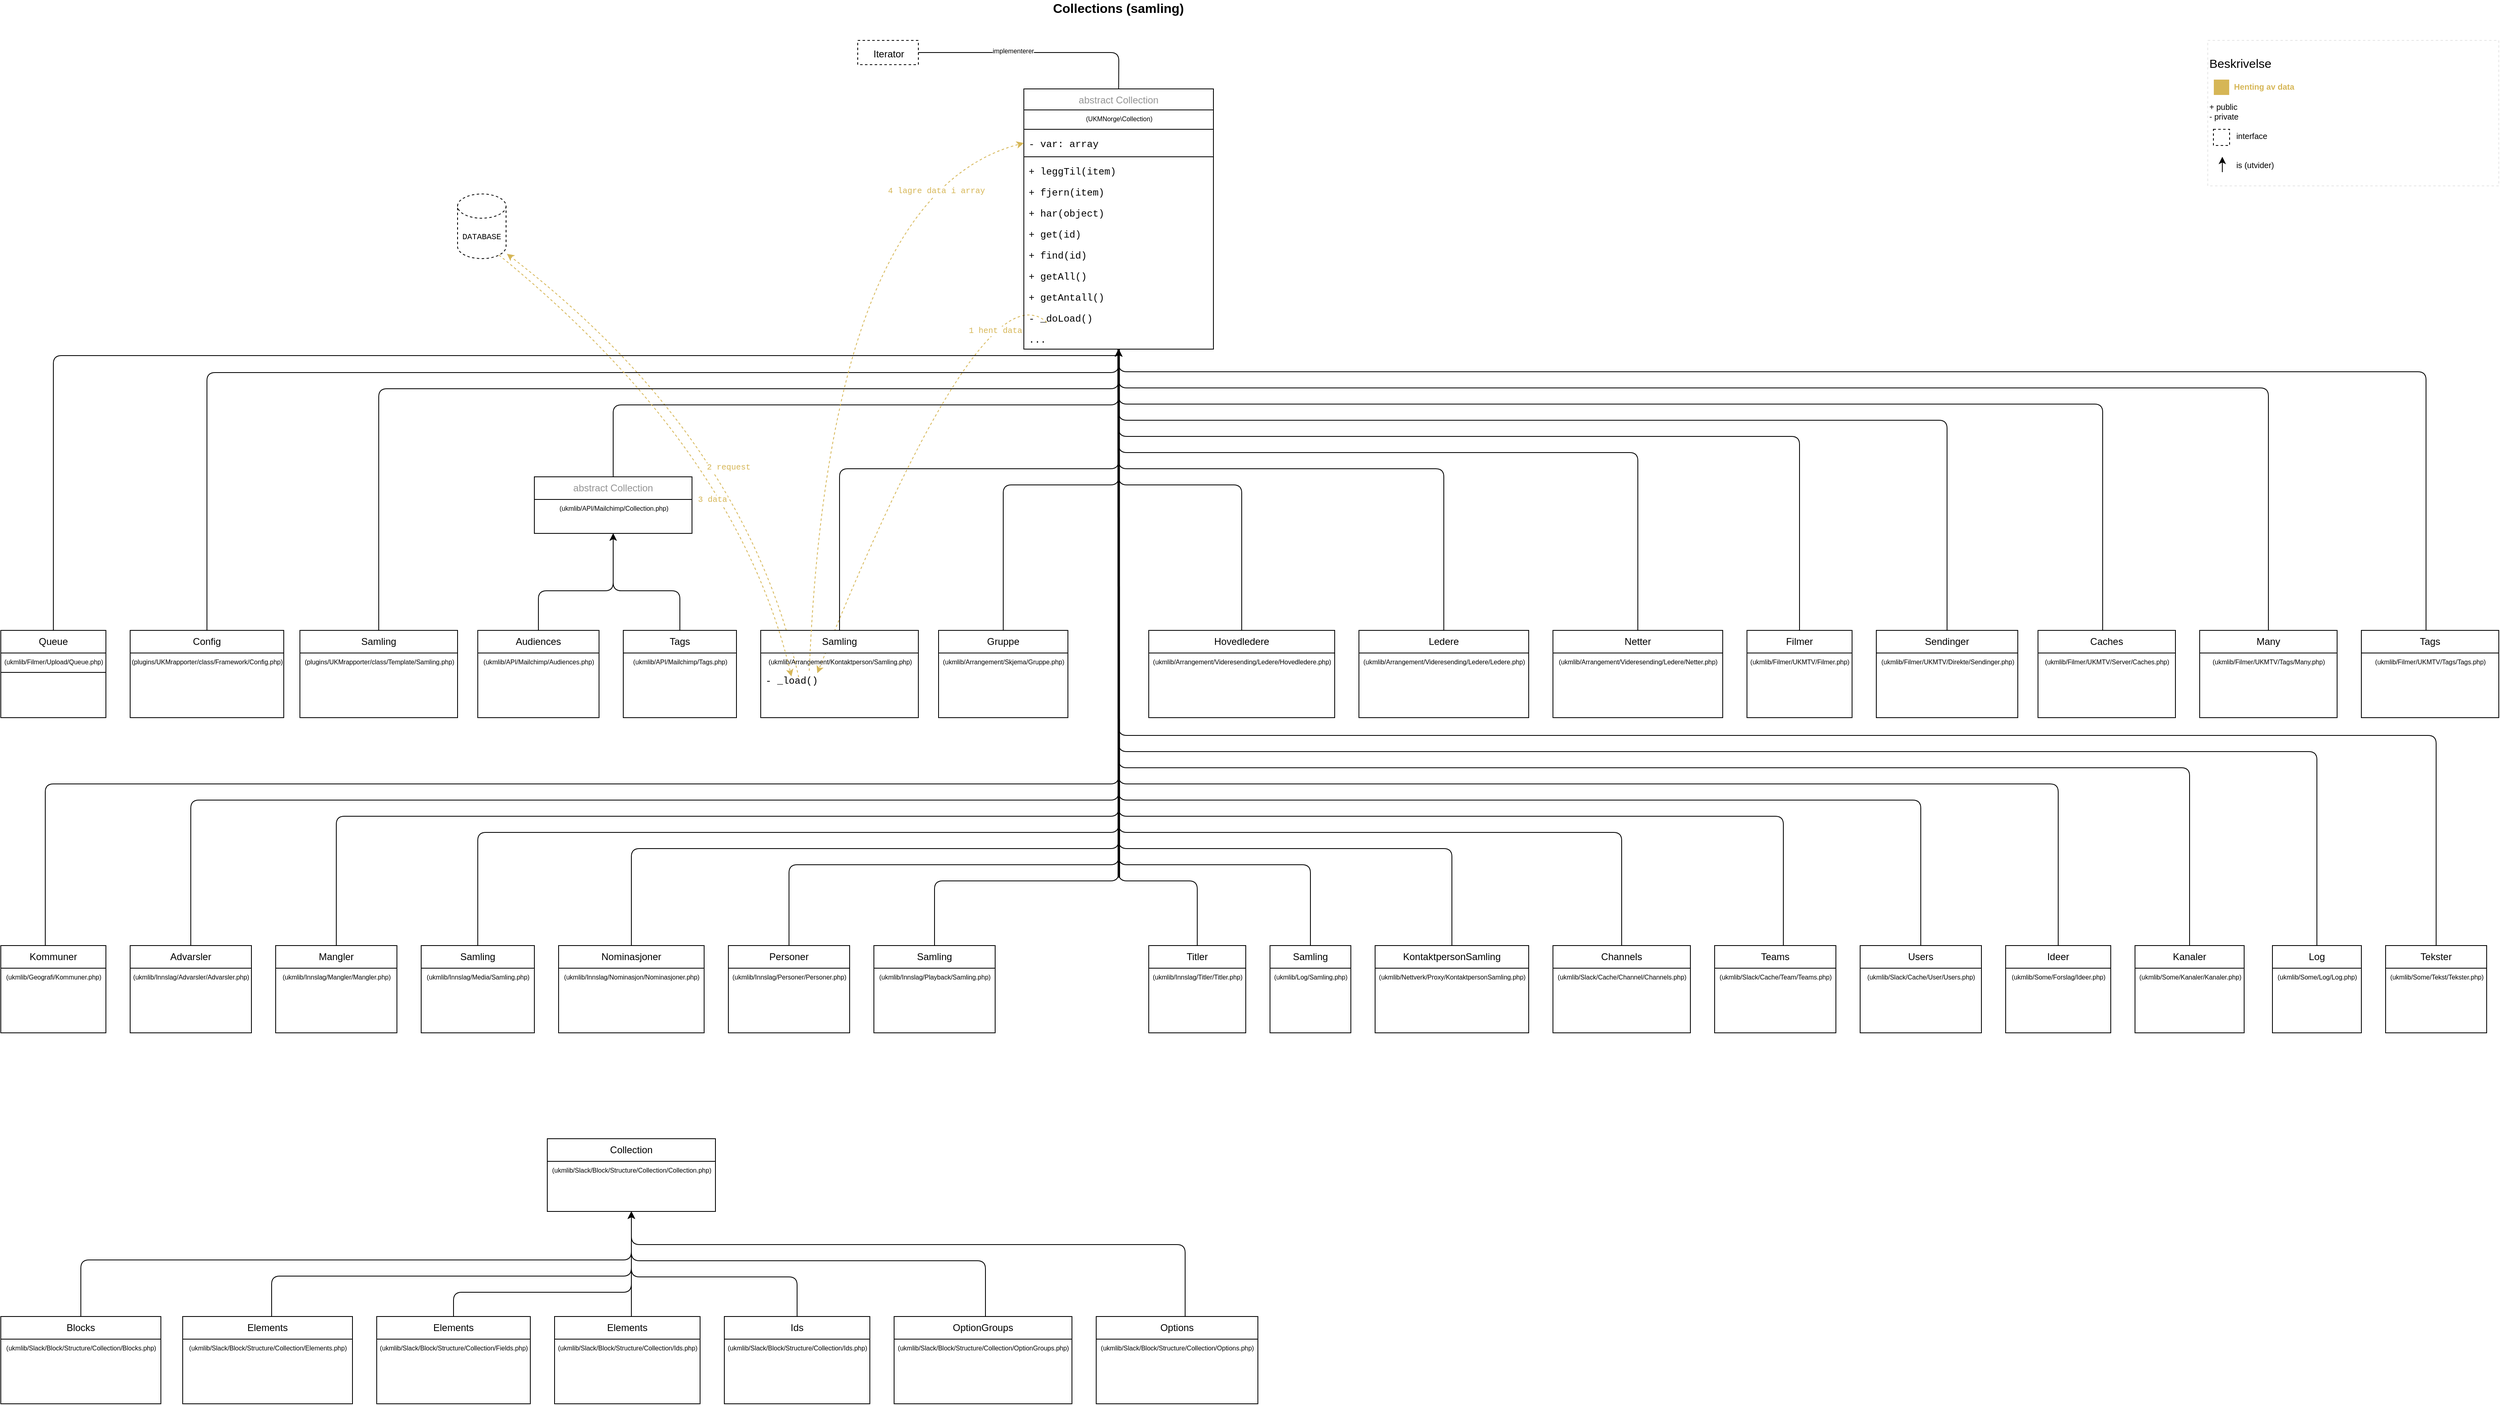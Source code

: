<mxfile version="14.5.1" type="device"><diagram id="C5RBs43oDa-KdzZeNtuy" name="Page-1"><mxGraphModel dx="6434" dy="2386" grid="1" gridSize="10" guides="1" tooltips="1" connect="1" arrows="1" fold="1" page="1" pageScale="1" pageWidth="827" pageHeight="1169" math="0" shadow="0"><root><mxCell id="WIyWlLk6GJQsqaUBKTNV-0"/><mxCell id="WIyWlLk6GJQsqaUBKTNV-1" parent="WIyWlLk6GJQsqaUBKTNV-0"/><mxCell id="oiATaxtKar6mbTKd2lJl-237" value="" style="endArrow=classic;html=1;strokeWidth=1;fontFamily=Courier New;fontSize=10;fontColor=#000000;exitX=0.122;exitY=0.731;exitDx=0;exitDy=0;exitPerimeter=0;entryX=0.359;entryY=0.192;entryDx=0;entryDy=0;entryPerimeter=0;curved=1;dashed=1;fillColor=#fff2cc;strokeColor=#d6b656;" edge="1" parent="WIyWlLk6GJQsqaUBKTNV-1" source="oiATaxtKar6mbTKd2lJl-216" target="oiATaxtKar6mbTKd2lJl-219"><mxGeometry width="50" height="50" relative="1" as="geometry"><mxPoint x="250.975" y="384.01" as="sourcePoint"/><mxPoint x="-110.0" y="-140" as="targetPoint"/><Array as="points"><mxPoint x="183.98" y="86"/></Array></mxGeometry></mxCell><mxCell id="oiATaxtKar6mbTKd2lJl-239" value="1 hent data" style="edgeLabel;html=1;align=center;verticalAlign=middle;resizable=0;points=[];fontSize=10;fontFamily=Courier New;fontColor=#D6B656;" vertex="1" connectable="0" parent="oiATaxtKar6mbTKd2lJl-237"><mxGeometry x="-0.454" y="45" relative="1" as="geometry"><mxPoint as="offset"/></mxGeometry></mxCell><mxCell id="oiATaxtKar6mbTKd2lJl-233" value="" style="endArrow=classic;html=1;strokeWidth=1;fontFamily=Courier New;fontSize=10;fontColor=#000000;exitX=0.241;exitY=0.385;exitDx=0;exitDy=0;exitPerimeter=0;entryX=1.017;entryY=0.925;entryDx=0;entryDy=0;entryPerimeter=0;curved=1;dashed=1;fillColor=#fff2cc;strokeColor=#d6b656;" edge="1" parent="WIyWlLk6GJQsqaUBKTNV-1" source="oiATaxtKar6mbTKd2lJl-219" target="oiATaxtKar6mbTKd2lJl-232"><mxGeometry width="50" height="50" relative="1" as="geometry"><mxPoint x="-360" y="150" as="sourcePoint"/><mxPoint x="-310" y="100" as="targetPoint"/><Array as="points"><mxPoint x="-110" y="300"/></Array></mxGeometry></mxCell><mxCell id="oiATaxtKar6mbTKd2lJl-235" value="2 request" style="edgeLabel;html=1;align=center;verticalAlign=middle;resizable=0;points=[];fontSize=10;fontFamily=Courier New;fontColor=#D6B656;" vertex="1" connectable="0" parent="oiATaxtKar6mbTKd2lJl-233"><mxGeometry x="-0.184" y="47" relative="1" as="geometry"><mxPoint x="19.4" y="-1.04" as="offset"/></mxGeometry></mxCell><mxCell id="zkfFHV4jXpPFQw0GAbJ--0" value="abstract Collection" style="swimlane;fontStyle=0;align=center;verticalAlign=top;childLayout=stackLayout;horizontal=1;startSize=26;horizontalStack=0;resizeParent=1;resizeLast=0;collapsible=1;marginBottom=0;rounded=0;shadow=0;strokeWidth=1;fontColor=#949494;" parent="WIyWlLk6GJQsqaUBKTNV-1" vertex="1"><mxGeometry x="235.5" y="-130" width="234.5" height="322" as="geometry"><mxRectangle x="235.5" y="10" width="160" height="26" as="alternateBounds"/></mxGeometry></mxCell><mxCell id="oiATaxtKar6mbTKd2lJl-23" value="&lt;div style=&quot;text-align: left&quot;&gt;&lt;span style=&quot;font-size: 8px&quot;&gt;(UKMNorge\Collection)&lt;/span&gt;&lt;br&gt;&lt;/div&gt;" style="text;html=1;align=center;verticalAlign=middle;resizable=0;points=[];autosize=1;fontSize=12;" vertex="1" parent="zkfFHV4jXpPFQw0GAbJ--0"><mxGeometry y="26" width="234.5" height="20" as="geometry"/></mxCell><mxCell id="oiATaxtKar6mbTKd2lJl-192" value="" style="line;strokeWidth=1;fillColor=none;align=left;verticalAlign=middle;spacingTop=-1;spacingLeft=3;spacingRight=3;rotatable=0;labelPosition=right;points=[];portConstraint=eastwest;" vertex="1" parent="zkfFHV4jXpPFQw0GAbJ--0"><mxGeometry y="46" width="234.5" height="8" as="geometry"/></mxCell><mxCell id="oiATaxtKar6mbTKd2lJl-189" value="- var: array" style="text;strokeColor=none;fillColor=none;align=left;verticalAlign=top;spacingLeft=4;spacingRight=4;overflow=hidden;rotatable=0;points=[[0,0.5],[1,0.5]];portConstraint=eastwest;fontFamily=Courier New;" vertex="1" parent="zkfFHV4jXpPFQw0GAbJ--0"><mxGeometry y="54" width="234.5" height="26" as="geometry"/></mxCell><mxCell id="oiATaxtKar6mbTKd2lJl-195" value="" style="line;strokeWidth=1;fillColor=none;align=left;verticalAlign=middle;spacingTop=-1;spacingLeft=3;spacingRight=3;rotatable=0;labelPosition=right;points=[];portConstraint=eastwest;" vertex="1" parent="zkfFHV4jXpPFQw0GAbJ--0"><mxGeometry y="80" width="234.5" height="8" as="geometry"/></mxCell><mxCell id="oiATaxtKar6mbTKd2lJl-191" value="+ leggTil(item)" style="text;strokeColor=none;fillColor=none;align=left;verticalAlign=top;spacingLeft=4;spacingRight=4;overflow=hidden;rotatable=0;points=[[0,0.5],[1,0.5]];portConstraint=eastwest;fontFamily=Courier New;" vertex="1" parent="zkfFHV4jXpPFQw0GAbJ--0"><mxGeometry y="88" width="234.5" height="26" as="geometry"/></mxCell><mxCell id="oiATaxtKar6mbTKd2lJl-194" value="+ fjern(item)" style="text;strokeColor=none;fillColor=none;align=left;verticalAlign=top;spacingLeft=4;spacingRight=4;overflow=hidden;rotatable=0;points=[[0,0.5],[1,0.5]];portConstraint=eastwest;fontFamily=Courier New;" vertex="1" parent="zkfFHV4jXpPFQw0GAbJ--0"><mxGeometry y="114" width="234.5" height="26" as="geometry"/></mxCell><mxCell id="oiATaxtKar6mbTKd2lJl-193" value="+ har(object)" style="text;strokeColor=none;fillColor=none;align=left;verticalAlign=top;spacingLeft=4;spacingRight=4;overflow=hidden;rotatable=0;points=[[0,0.5],[1,0.5]];portConstraint=eastwest;fontFamily=Courier New;" vertex="1" parent="zkfFHV4jXpPFQw0GAbJ--0"><mxGeometry y="140" width="234.5" height="26" as="geometry"/></mxCell><mxCell id="oiATaxtKar6mbTKd2lJl-196" value="+ get(id)" style="text;strokeColor=none;fillColor=none;align=left;verticalAlign=top;spacingLeft=4;spacingRight=4;overflow=hidden;rotatable=0;points=[[0,0.5],[1,0.5]];portConstraint=eastwest;fontFamily=Courier New;" vertex="1" parent="zkfFHV4jXpPFQw0GAbJ--0"><mxGeometry y="166" width="234.5" height="26" as="geometry"/></mxCell><mxCell id="oiATaxtKar6mbTKd2lJl-197" value="+ find(id)" style="text;strokeColor=none;fillColor=none;align=left;verticalAlign=top;spacingLeft=4;spacingRight=4;overflow=hidden;rotatable=0;points=[[0,0.5],[1,0.5]];portConstraint=eastwest;fontFamily=Courier New;" vertex="1" parent="zkfFHV4jXpPFQw0GAbJ--0"><mxGeometry y="192" width="234.5" height="26" as="geometry"/></mxCell><mxCell id="oiATaxtKar6mbTKd2lJl-198" value="+ getAll()" style="text;strokeColor=none;fillColor=none;align=left;verticalAlign=top;spacingLeft=4;spacingRight=4;overflow=hidden;rotatable=0;points=[[0,0.5],[1,0.5]];portConstraint=eastwest;fontFamily=Courier New;" vertex="1" parent="zkfFHV4jXpPFQw0GAbJ--0"><mxGeometry y="218" width="234.5" height="26" as="geometry"/></mxCell><mxCell id="oiATaxtKar6mbTKd2lJl-199" value="+ getAntall()" style="text;strokeColor=none;fillColor=none;align=left;verticalAlign=top;spacingLeft=4;spacingRight=4;overflow=hidden;rotatable=0;points=[[0,0.5],[1,0.5]];portConstraint=eastwest;fontFamily=Courier New;" vertex="1" parent="zkfFHV4jXpPFQw0GAbJ--0"><mxGeometry y="244" width="234.5" height="26" as="geometry"/></mxCell><mxCell id="oiATaxtKar6mbTKd2lJl-216" value="- _doLoad()" style="text;strokeColor=none;fillColor=none;align=left;verticalAlign=top;spacingLeft=4;spacingRight=4;overflow=hidden;rotatable=0;points=[[0,0.5],[1,0.5]];portConstraint=eastwest;fontFamily=Courier New;" vertex="1" parent="zkfFHV4jXpPFQw0GAbJ--0"><mxGeometry y="270" width="234.5" height="26" as="geometry"/></mxCell><mxCell id="oiATaxtKar6mbTKd2lJl-214" value="..." style="text;strokeColor=none;fillColor=none;align=left;verticalAlign=top;spacingLeft=4;spacingRight=4;overflow=hidden;rotatable=0;points=[[0,0.5],[1,0.5]];portConstraint=eastwest;fontFamily=Courier New;" vertex="1" parent="zkfFHV4jXpPFQw0GAbJ--0"><mxGeometry y="296" width="234.5" height="26" as="geometry"/></mxCell><mxCell id="oiATaxtKar6mbTKd2lJl-8" style="edgeStyle=orthogonalEdgeStyle;rounded=1;orthogonalLoop=1;jettySize=auto;html=1;fontSize=15;entryX=0.5;entryY=1;entryDx=0;entryDy=0;" edge="1" parent="WIyWlLk6GJQsqaUBKTNV-1" source="zkfFHV4jXpPFQw0GAbJ--6" target="zkfFHV4jXpPFQw0GAbJ--0"><mxGeometry relative="1" as="geometry"><mxPoint x="240" y="181" as="targetPoint"/><Array as="points"><mxPoint x="-775" y="221"/><mxPoint x="353" y="221"/></Array></mxGeometry></mxCell><mxCell id="zkfFHV4jXpPFQw0GAbJ--6" value="Config" style="swimlane;fontStyle=0;align=center;verticalAlign=top;childLayout=stackLayout;horizontal=1;startSize=28;horizontalStack=0;resizeParent=1;resizeLast=0;collapsible=1;marginBottom=0;rounded=0;shadow=0;strokeWidth=1;fontSize=12;" parent="WIyWlLk6GJQsqaUBKTNV-1" vertex="1"><mxGeometry x="-870" y="540" width="190" height="108" as="geometry"><mxRectangle x="130" y="380" width="160" height="26" as="alternateBounds"/></mxGeometry></mxCell><mxCell id="oiATaxtKar6mbTKd2lJl-2" value="&lt;font style=&quot;font-size: 8px&quot;&gt;(plugins/UKMrapporter/class/Framework/Config.php)&lt;/font&gt;" style="text;html=1;align=center;verticalAlign=middle;resizable=0;points=[];autosize=1;fontSize=12;" vertex="1" parent="zkfFHV4jXpPFQw0GAbJ--6"><mxGeometry y="28" width="190" height="20" as="geometry"/></mxCell><mxCell id="oiATaxtKar6mbTKd2lJl-3" value="Collections (samling)" style="text;html=1;strokeColor=none;fillColor=none;align=center;verticalAlign=middle;whiteSpace=wrap;rounded=0;fontSize=16;fontStyle=1" vertex="1" parent="WIyWlLk6GJQsqaUBKTNV-1"><mxGeometry x="267.25" y="-240" width="171" height="20" as="geometry"/></mxCell><mxCell id="oiATaxtKar6mbTKd2lJl-7" style="edgeStyle=orthogonalEdgeStyle;rounded=1;orthogonalLoop=1;jettySize=auto;html=1;fontSize=15;exitX=0.5;exitY=0;exitDx=0;exitDy=0;entryX=0.5;entryY=1;entryDx=0;entryDy=0;" edge="1" parent="WIyWlLk6GJQsqaUBKTNV-1" source="oiATaxtKar6mbTKd2lJl-5" target="zkfFHV4jXpPFQw0GAbJ--0"><mxGeometry relative="1" as="geometry"><mxPoint x="250" y="181" as="targetPoint"/><Array as="points"><mxPoint x="-562" y="241"/><mxPoint x="353" y="241"/></Array></mxGeometry></mxCell><mxCell id="oiATaxtKar6mbTKd2lJl-5" value="Samling" style="swimlane;fontStyle=0;align=center;verticalAlign=top;childLayout=stackLayout;horizontal=1;startSize=28;horizontalStack=0;resizeParent=1;resizeLast=0;collapsible=1;marginBottom=0;rounded=0;shadow=0;strokeWidth=1;fontSize=12;" vertex="1" parent="WIyWlLk6GJQsqaUBKTNV-1"><mxGeometry x="-660" y="540" width="195" height="108" as="geometry"><mxRectangle x="130" y="380" width="160" height="26" as="alternateBounds"/></mxGeometry></mxCell><mxCell id="oiATaxtKar6mbTKd2lJl-6" value="&lt;span style=&quot;text-align: left&quot;&gt;&lt;font style=&quot;font-size: 8px&quot;&gt;(plugins/UKMrapporter/class/Template/Samling.php)&lt;/font&gt;&lt;/span&gt;" style="text;html=1;align=center;verticalAlign=middle;resizable=0;points=[];autosize=1;fontSize=12;" vertex="1" parent="oiATaxtKar6mbTKd2lJl-5"><mxGeometry y="28" width="195" height="20" as="geometry"/></mxCell><mxCell id="oiATaxtKar6mbTKd2lJl-13" style="edgeStyle=orthogonalEdgeStyle;rounded=1;orthogonalLoop=1;jettySize=auto;html=1;entryX=0.5;entryY=1;entryDx=0;entryDy=0;fontSize=15;" edge="1" parent="WIyWlLk6GJQsqaUBKTNV-1" source="oiATaxtKar6mbTKd2lJl-9" target="oiATaxtKar6mbTKd2lJl-11"><mxGeometry relative="1" as="geometry"><Array as="points"><mxPoint x="-365" y="491"/><mxPoint x="-272" y="491"/></Array></mxGeometry></mxCell><mxCell id="oiATaxtKar6mbTKd2lJl-9" value="Audiences" style="swimlane;fontStyle=0;align=center;verticalAlign=top;childLayout=stackLayout;horizontal=1;startSize=28;horizontalStack=0;resizeParent=1;resizeLast=0;collapsible=1;marginBottom=0;rounded=0;shadow=0;strokeWidth=1;fontSize=12;" vertex="1" parent="WIyWlLk6GJQsqaUBKTNV-1"><mxGeometry x="-440" y="540" width="150" height="108" as="geometry"><mxRectangle x="130" y="380" width="160" height="26" as="alternateBounds"/></mxGeometry></mxCell><mxCell id="oiATaxtKar6mbTKd2lJl-12" value="&lt;div style=&quot;text-align: left&quot;&gt;&lt;span style=&quot;font-size: 8px&quot;&gt;(ukmlib/API/Mailchimp/Audiences.php)&lt;/span&gt;&lt;/div&gt;" style="text;html=1;align=center;verticalAlign=middle;resizable=0;points=[];autosize=1;fontSize=12;" vertex="1" parent="oiATaxtKar6mbTKd2lJl-9"><mxGeometry y="28" width="150" height="20" as="geometry"/></mxCell><mxCell id="oiATaxtKar6mbTKd2lJl-14" style="edgeStyle=orthogonalEdgeStyle;rounded=1;orthogonalLoop=1;jettySize=auto;html=1;fontSize=15;entryX=0.5;entryY=1;entryDx=0;entryDy=0;" edge="1" parent="WIyWlLk6GJQsqaUBKTNV-1" source="oiATaxtKar6mbTKd2lJl-11" target="zkfFHV4jXpPFQw0GAbJ--0"><mxGeometry relative="1" as="geometry"><mxPoint x="260" y="181" as="targetPoint"/><Array as="points"><mxPoint x="-272" y="261"/><mxPoint x="353" y="261"/></Array></mxGeometry></mxCell><mxCell id="oiATaxtKar6mbTKd2lJl-11" value="abstract Collection" style="swimlane;fontStyle=0;align=center;verticalAlign=top;childLayout=stackLayout;horizontal=1;startSize=28;horizontalStack=0;resizeParent=1;resizeLast=0;collapsible=1;marginBottom=0;rounded=0;shadow=0;strokeWidth=1;fontSize=12;labelBackgroundColor=#ffffff;fontColor=#949494;" vertex="1" parent="WIyWlLk6GJQsqaUBKTNV-1"><mxGeometry x="-370" y="350" width="195" height="70" as="geometry"><mxRectangle x="130" y="380" width="160" height="26" as="alternateBounds"/></mxGeometry></mxCell><mxCell id="oiATaxtKar6mbTKd2lJl-10" value="&lt;div style=&quot;text-align: left&quot;&gt;&lt;span style=&quot;font-size: 8px&quot;&gt;(ukmlib/API/Mailchimp/Collection.php)&lt;/span&gt;&lt;/div&gt;" style="text;html=1;align=center;verticalAlign=middle;resizable=0;points=[];autosize=1;fontSize=12;" vertex="1" parent="oiATaxtKar6mbTKd2lJl-11"><mxGeometry y="28" width="195" height="20" as="geometry"/></mxCell><mxCell id="oiATaxtKar6mbTKd2lJl-21" style="edgeStyle=orthogonalEdgeStyle;rounded=1;orthogonalLoop=1;jettySize=auto;html=1;entryX=0.5;entryY=1;entryDx=0;entryDy=0;fontSize=15;fontColor=#000000;exitX=0.5;exitY=0;exitDx=0;exitDy=0;" edge="1" parent="WIyWlLk6GJQsqaUBKTNV-1" source="oiATaxtKar6mbTKd2lJl-19" target="oiATaxtKar6mbTKd2lJl-11"><mxGeometry relative="1" as="geometry"><Array as="points"><mxPoint x="-190" y="491"/><mxPoint x="-272" y="491"/></Array></mxGeometry></mxCell><mxCell id="oiATaxtKar6mbTKd2lJl-19" value="Tags" style="swimlane;fontStyle=0;align=center;verticalAlign=top;childLayout=stackLayout;horizontal=1;startSize=28;horizontalStack=0;resizeParent=1;resizeLast=0;collapsible=1;marginBottom=0;rounded=0;shadow=0;strokeWidth=1;fontSize=12;" vertex="1" parent="WIyWlLk6GJQsqaUBKTNV-1"><mxGeometry x="-260" y="540" width="140" height="108" as="geometry"><mxRectangle x="130" y="380" width="160" height="26" as="alternateBounds"/></mxGeometry></mxCell><mxCell id="oiATaxtKar6mbTKd2lJl-20" value="&lt;div style=&quot;text-align: left&quot;&gt;&lt;span style=&quot;font-size: 8px&quot;&gt;(ukmlib/API/Mailchimp/Tags.php)&lt;/span&gt;&lt;br&gt;&lt;/div&gt;" style="text;html=1;align=center;verticalAlign=middle;resizable=0;points=[];autosize=1;fontSize=12;" vertex="1" parent="oiATaxtKar6mbTKd2lJl-19"><mxGeometry y="28" width="140" height="20" as="geometry"/></mxCell><mxCell id="oiATaxtKar6mbTKd2lJl-29" style="edgeStyle=orthogonalEdgeStyle;orthogonalLoop=1;jettySize=auto;html=1;fontSize=15;fontColor=#000000;entryX=0.5;entryY=1;entryDx=0;entryDy=0;rounded=1;" edge="1" parent="WIyWlLk6GJQsqaUBKTNV-1" source="oiATaxtKar6mbTKd2lJl-25" target="zkfFHV4jXpPFQw0GAbJ--0"><mxGeometry relative="1" as="geometry"><mxPoint x="288" y="181" as="targetPoint"/><Array as="points"><mxPoint x="8" y="340"/><mxPoint x="353" y="340"/></Array></mxGeometry></mxCell><mxCell id="oiATaxtKar6mbTKd2lJl-25" value="Samling" style="swimlane;fontStyle=0;align=center;verticalAlign=top;childLayout=stackLayout;horizontal=1;startSize=28;horizontalStack=0;resizeParent=1;resizeLast=0;collapsible=1;marginBottom=0;rounded=0;shadow=0;strokeWidth=1;fontSize=12;" vertex="1" parent="WIyWlLk6GJQsqaUBKTNV-1"><mxGeometry x="-90" y="540" width="195" height="108" as="geometry"><mxRectangle x="130" y="380" width="160" height="26" as="alternateBounds"/></mxGeometry></mxCell><mxCell id="oiATaxtKar6mbTKd2lJl-26" value="&lt;div style=&quot;text-align: left&quot;&gt;&lt;span style=&quot;font-size: 8px&quot;&gt;(ukmlib/Arrangement/Kontaktperson/Samling.php)&lt;/span&gt;&lt;br&gt;&lt;/div&gt;" style="text;html=1;align=center;verticalAlign=middle;resizable=0;points=[];autosize=1;fontSize=12;" vertex="1" parent="oiATaxtKar6mbTKd2lJl-25"><mxGeometry y="28" width="195" height="20" as="geometry"/></mxCell><mxCell id="oiATaxtKar6mbTKd2lJl-219" value="- _load()" style="text;strokeColor=none;fillColor=none;align=left;verticalAlign=top;spacingLeft=4;spacingRight=4;overflow=hidden;rotatable=0;points=[[0,0.5],[1,0.5]];portConstraint=eastwest;fontFamily=Courier New;" vertex="1" parent="oiATaxtKar6mbTKd2lJl-25"><mxGeometry y="48" width="195" height="26" as="geometry"/></mxCell><mxCell id="oiATaxtKar6mbTKd2lJl-39" style="edgeStyle=orthogonalEdgeStyle;rounded=1;orthogonalLoop=1;jettySize=auto;html=1;exitX=0.5;exitY=0;exitDx=0;exitDy=0;fontSize=12;fontColor=#000000;entryX=0.5;entryY=1;entryDx=0;entryDy=0;" edge="1" parent="WIyWlLk6GJQsqaUBKTNV-1" source="oiATaxtKar6mbTKd2lJl-36" target="zkfFHV4jXpPFQw0GAbJ--0"><mxGeometry relative="1" as="geometry"><mxPoint x="330" y="200" as="targetPoint"/><Array as="points"><mxPoint x="210" y="360"/><mxPoint x="353" y="360"/></Array></mxGeometry></mxCell><mxCell id="oiATaxtKar6mbTKd2lJl-36" value="Gruppe" style="swimlane;fontStyle=0;align=center;verticalAlign=top;childLayout=stackLayout;horizontal=1;startSize=28;horizontalStack=0;resizeParent=1;resizeLast=0;collapsible=1;marginBottom=0;rounded=0;shadow=0;strokeWidth=1;fontSize=12;" vertex="1" parent="WIyWlLk6GJQsqaUBKTNV-1"><mxGeometry x="130" y="540" width="160" height="108" as="geometry"><mxRectangle x="130" y="380" width="160" height="26" as="alternateBounds"/></mxGeometry></mxCell><mxCell id="oiATaxtKar6mbTKd2lJl-37" value="&lt;div style=&quot;text-align: left&quot;&gt;&lt;span style=&quot;font-size: 8px&quot;&gt;(ukmlib/Arrangement/Skjema/Gruppe.php)&lt;/span&gt;&lt;br&gt;&lt;/div&gt;" style="text;html=1;align=center;verticalAlign=middle;resizable=0;points=[];autosize=1;fontSize=12;" vertex="1" parent="oiATaxtKar6mbTKd2lJl-36"><mxGeometry y="28" width="160" height="20" as="geometry"/></mxCell><mxCell id="oiATaxtKar6mbTKd2lJl-44" style="edgeStyle=orthogonalEdgeStyle;rounded=1;orthogonalLoop=1;jettySize=auto;html=1;fontSize=12;fontColor=#000000;entryX=0.5;entryY=1;entryDx=0;entryDy=0;" edge="1" parent="WIyWlLk6GJQsqaUBKTNV-1" source="oiATaxtKar6mbTKd2lJl-42" target="zkfFHV4jXpPFQw0GAbJ--0"><mxGeometry relative="1" as="geometry"><mxPoint x="340" y="200" as="targetPoint"/><Array as="points"><mxPoint x="505" y="360"/><mxPoint x="353" y="360"/></Array></mxGeometry></mxCell><mxCell id="oiATaxtKar6mbTKd2lJl-42" value="Hovedledere" style="swimlane;fontStyle=0;align=center;verticalAlign=top;childLayout=stackLayout;horizontal=1;startSize=28;horizontalStack=0;resizeParent=1;resizeLast=0;collapsible=1;marginBottom=0;rounded=0;shadow=0;strokeWidth=1;fontSize=12;" vertex="1" parent="WIyWlLk6GJQsqaUBKTNV-1"><mxGeometry x="390" y="540" width="230" height="108" as="geometry"><mxRectangle x="130" y="380" width="160" height="26" as="alternateBounds"/></mxGeometry></mxCell><mxCell id="oiATaxtKar6mbTKd2lJl-43" value="&lt;div style=&quot;text-align: left&quot;&gt;&lt;span&gt;&lt;font style=&quot;font-size: 8px&quot;&gt;(ukmlib/Arrangement/Videresending/Ledere/Hovedledere.php)&lt;/font&gt;&lt;/span&gt;&lt;br&gt;&lt;/div&gt;" style="text;html=1;align=center;verticalAlign=middle;resizable=0;points=[];autosize=1;fontSize=12;" vertex="1" parent="oiATaxtKar6mbTKd2lJl-42"><mxGeometry y="28" width="230" height="20" as="geometry"/></mxCell><mxCell id="oiATaxtKar6mbTKd2lJl-50" style="edgeStyle=orthogonalEdgeStyle;rounded=1;orthogonalLoop=1;jettySize=auto;html=1;fontSize=12;fontColor=#000000;entryX=0.5;entryY=1;entryDx=0;entryDy=0;" edge="1" parent="WIyWlLk6GJQsqaUBKTNV-1" source="oiATaxtKar6mbTKd2lJl-48" target="zkfFHV4jXpPFQw0GAbJ--0"><mxGeometry relative="1" as="geometry"><mxPoint x="353" y="200" as="targetPoint"/><Array as="points"><mxPoint x="755" y="340"/><mxPoint x="353" y="340"/></Array></mxGeometry></mxCell><mxCell id="oiATaxtKar6mbTKd2lJl-48" value="Ledere" style="swimlane;fontStyle=0;align=center;verticalAlign=top;childLayout=stackLayout;horizontal=1;startSize=28;horizontalStack=0;resizeParent=1;resizeLast=0;collapsible=1;marginBottom=0;rounded=0;shadow=0;strokeWidth=1;fontSize=12;" vertex="1" parent="WIyWlLk6GJQsqaUBKTNV-1"><mxGeometry x="650" y="540" width="210" height="108" as="geometry"><mxRectangle x="130" y="380" width="160" height="26" as="alternateBounds"/></mxGeometry></mxCell><mxCell id="oiATaxtKar6mbTKd2lJl-49" value="&lt;div style=&quot;text-align: left&quot;&gt;&lt;span style=&quot;font-size: 8px&quot;&gt;(ukmlib/Arrangement/Videresending/Ledere/Ledere.php)&lt;/span&gt;&lt;br&gt;&lt;/div&gt;" style="text;html=1;align=center;verticalAlign=middle;resizable=0;points=[];autosize=1;fontSize=12;" vertex="1" parent="oiATaxtKar6mbTKd2lJl-48"><mxGeometry y="28" width="210" height="20" as="geometry"/></mxCell><mxCell id="oiATaxtKar6mbTKd2lJl-56" style="edgeStyle=orthogonalEdgeStyle;rounded=1;orthogonalLoop=1;jettySize=auto;html=1;fontSize=12;fontColor=#000000;entryX=0.5;entryY=1;entryDx=0;entryDy=0;" edge="1" parent="WIyWlLk6GJQsqaUBKTNV-1" source="oiATaxtKar6mbTKd2lJl-53" target="zkfFHV4jXpPFQw0GAbJ--0"><mxGeometry relative="1" as="geometry"><mxPoint x="365" y="200" as="targetPoint"/><Array as="points"><mxPoint x="995" y="320"/><mxPoint x="353" y="320"/></Array></mxGeometry></mxCell><mxCell id="oiATaxtKar6mbTKd2lJl-53" value="Netter" style="swimlane;fontStyle=0;align=center;verticalAlign=top;childLayout=stackLayout;horizontal=1;startSize=28;horizontalStack=0;resizeParent=1;resizeLast=0;collapsible=1;marginBottom=0;rounded=0;shadow=0;strokeWidth=1;fontSize=12;" vertex="1" parent="WIyWlLk6GJQsqaUBKTNV-1"><mxGeometry x="890" y="540" width="210" height="108" as="geometry"><mxRectangle x="130" y="380" width="160" height="26" as="alternateBounds"/></mxGeometry></mxCell><mxCell id="oiATaxtKar6mbTKd2lJl-54" value="&lt;div style=&quot;text-align: left&quot;&gt;&lt;span style=&quot;font-size: 8px&quot;&gt;(ukmlib/Arrangement/Videresending/Ledere/Netter.php)&lt;/span&gt;&lt;br&gt;&lt;/div&gt;" style="text;html=1;align=center;verticalAlign=middle;resizable=0;points=[];autosize=1;fontSize=12;" vertex="1" parent="oiATaxtKar6mbTKd2lJl-53"><mxGeometry y="28" width="210" height="20" as="geometry"/></mxCell><mxCell id="oiATaxtKar6mbTKd2lJl-62" style="edgeStyle=orthogonalEdgeStyle;rounded=1;orthogonalLoop=1;jettySize=auto;html=1;fontSize=12;fontColor=#000000;entryX=0.5;entryY=1;entryDx=0;entryDy=0;" edge="1" parent="WIyWlLk6GJQsqaUBKTNV-1" source="oiATaxtKar6mbTKd2lJl-58" target="zkfFHV4jXpPFQw0GAbJ--0"><mxGeometry relative="1" as="geometry"><mxPoint x="380" y="200" as="targetPoint"/><Array as="points"><mxPoint x="1195" y="300"/><mxPoint x="353" y="300"/></Array></mxGeometry></mxCell><mxCell id="oiATaxtKar6mbTKd2lJl-58" value="Filmer" style="swimlane;fontStyle=0;align=center;verticalAlign=top;childLayout=stackLayout;horizontal=1;startSize=28;horizontalStack=0;resizeParent=1;resizeLast=0;collapsible=1;marginBottom=0;rounded=0;shadow=0;strokeWidth=1;fontSize=12;" vertex="1" parent="WIyWlLk6GJQsqaUBKTNV-1"><mxGeometry x="1130" y="540" width="130" height="108" as="geometry"><mxRectangle x="130" y="380" width="160" height="26" as="alternateBounds"/></mxGeometry></mxCell><mxCell id="oiATaxtKar6mbTKd2lJl-59" value="&lt;div style=&quot;text-align: left&quot;&gt;&lt;span&gt;&lt;font style=&quot;font-size: 8px&quot;&gt;(ukmlib/Filmer/UKMTV/Filmer.php)&lt;/font&gt;&lt;/span&gt;&lt;br&gt;&lt;/div&gt;" style="text;html=1;align=center;verticalAlign=middle;resizable=0;points=[];autosize=1;fontSize=12;" vertex="1" parent="oiATaxtKar6mbTKd2lJl-58"><mxGeometry y="28" width="130" height="20" as="geometry"/></mxCell><mxCell id="oiATaxtKar6mbTKd2lJl-65" style="edgeStyle=orthogonalEdgeStyle;rounded=1;orthogonalLoop=1;jettySize=auto;html=1;entryX=0.5;entryY=1;entryDx=0;entryDy=0;fontSize=12;fontColor=#000000;" edge="1" parent="WIyWlLk6GJQsqaUBKTNV-1" source="oiATaxtKar6mbTKd2lJl-63" target="zkfFHV4jXpPFQw0GAbJ--0"><mxGeometry relative="1" as="geometry"><Array as="points"><mxPoint x="1378" y="280"/><mxPoint x="353" y="280"/></Array></mxGeometry></mxCell><mxCell id="oiATaxtKar6mbTKd2lJl-63" value="Sendinger" style="swimlane;fontStyle=0;align=center;verticalAlign=top;childLayout=stackLayout;horizontal=1;startSize=28;horizontalStack=0;resizeParent=1;resizeLast=0;collapsible=1;marginBottom=0;rounded=0;shadow=0;strokeWidth=1;fontSize=12;" vertex="1" parent="WIyWlLk6GJQsqaUBKTNV-1"><mxGeometry x="1290" y="540" width="175" height="108" as="geometry"><mxRectangle x="130" y="380" width="160" height="26" as="alternateBounds"/></mxGeometry></mxCell><mxCell id="oiATaxtKar6mbTKd2lJl-64" value="&lt;div style=&quot;text-align: left&quot;&gt;&lt;span style=&quot;font-size: 8px&quot;&gt;(ukmlib/Filmer/UKMTV/Direkte/Sendinger.php)&lt;/span&gt;&lt;br&gt;&lt;/div&gt;" style="text;html=1;align=center;verticalAlign=middle;resizable=0;points=[];autosize=1;fontSize=12;" vertex="1" parent="oiATaxtKar6mbTKd2lJl-63"><mxGeometry y="28" width="175" height="20" as="geometry"/></mxCell><mxCell id="oiATaxtKar6mbTKd2lJl-68" style="edgeStyle=orthogonalEdgeStyle;rounded=1;orthogonalLoop=1;jettySize=auto;html=1;entryX=0.5;entryY=1;entryDx=0;entryDy=0;fontSize=12;fontColor=#000000;" edge="1" parent="WIyWlLk6GJQsqaUBKTNV-1" source="oiATaxtKar6mbTKd2lJl-66" target="zkfFHV4jXpPFQw0GAbJ--0"><mxGeometry relative="1" as="geometry"><Array as="points"><mxPoint x="1570" y="260"/><mxPoint x="353" y="260"/></Array></mxGeometry></mxCell><mxCell id="oiATaxtKar6mbTKd2lJl-66" value="Caches" style="swimlane;fontStyle=0;align=center;verticalAlign=top;childLayout=stackLayout;horizontal=1;startSize=28;horizontalStack=0;resizeParent=1;resizeLast=0;collapsible=1;marginBottom=0;rounded=0;shadow=0;strokeWidth=1;fontSize=12;" vertex="1" parent="WIyWlLk6GJQsqaUBKTNV-1"><mxGeometry x="1490" y="540" width="170" height="108" as="geometry"><mxRectangle x="130" y="380" width="160" height="26" as="alternateBounds"/></mxGeometry></mxCell><mxCell id="oiATaxtKar6mbTKd2lJl-67" value="&lt;div style=&quot;text-align: left&quot;&gt;&lt;span style=&quot;font-size: 8px&quot;&gt;(ukmlib/Filmer/UKMTV/Server/Caches.php)&lt;/span&gt;&lt;br&gt;&lt;/div&gt;" style="text;html=1;align=center;verticalAlign=middle;resizable=0;points=[];autosize=1;fontSize=12;" vertex="1" parent="oiATaxtKar6mbTKd2lJl-66"><mxGeometry y="28" width="170" height="20" as="geometry"/></mxCell><mxCell id="oiATaxtKar6mbTKd2lJl-72" style="edgeStyle=orthogonalEdgeStyle;rounded=1;orthogonalLoop=1;jettySize=auto;html=1;entryX=0.5;entryY=1;entryDx=0;entryDy=0;fontSize=12;fontColor=#000000;" edge="1" parent="WIyWlLk6GJQsqaUBKTNV-1" source="oiATaxtKar6mbTKd2lJl-69" target="zkfFHV4jXpPFQw0GAbJ--0"><mxGeometry relative="1" as="geometry"><Array as="points"><mxPoint x="1775" y="240"/><mxPoint x="353" y="240"/></Array></mxGeometry></mxCell><mxCell id="oiATaxtKar6mbTKd2lJl-69" value="Many" style="swimlane;fontStyle=0;align=center;verticalAlign=top;childLayout=stackLayout;horizontal=1;startSize=28;horizontalStack=0;resizeParent=1;resizeLast=0;collapsible=1;marginBottom=0;rounded=0;shadow=0;strokeWidth=1;fontSize=12;" vertex="1" parent="WIyWlLk6GJQsqaUBKTNV-1"><mxGeometry x="1690" y="540" width="170" height="108" as="geometry"><mxRectangle x="130" y="380" width="160" height="26" as="alternateBounds"/></mxGeometry></mxCell><mxCell id="oiATaxtKar6mbTKd2lJl-70" value="&lt;div style=&quot;text-align: left&quot;&gt;&lt;span style=&quot;font-size: 8px&quot;&gt;(ukmlib/Filmer/UKMTV/Tags/Many.php)&lt;/span&gt;&lt;br&gt;&lt;/div&gt;" style="text;html=1;align=center;verticalAlign=middle;resizable=0;points=[];autosize=1;fontSize=12;" vertex="1" parent="oiATaxtKar6mbTKd2lJl-69"><mxGeometry y="28" width="170" height="20" as="geometry"/></mxCell><mxCell id="oiATaxtKar6mbTKd2lJl-75" style="edgeStyle=orthogonalEdgeStyle;rounded=1;orthogonalLoop=1;jettySize=auto;html=1;entryX=0.5;entryY=1;entryDx=0;entryDy=0;fontSize=12;fontColor=#000000;" edge="1" parent="WIyWlLk6GJQsqaUBKTNV-1" source="oiATaxtKar6mbTKd2lJl-73" target="zkfFHV4jXpPFQw0GAbJ--0"><mxGeometry relative="1" as="geometry"><Array as="points"><mxPoint x="1970" y="220"/><mxPoint x="353" y="220"/></Array></mxGeometry></mxCell><mxCell id="oiATaxtKar6mbTKd2lJl-73" value="Tags" style="swimlane;fontStyle=0;align=center;verticalAlign=top;childLayout=stackLayout;horizontal=1;startSize=28;horizontalStack=0;resizeParent=1;resizeLast=0;collapsible=1;marginBottom=0;rounded=0;shadow=0;strokeWidth=1;fontSize=12;" vertex="1" parent="WIyWlLk6GJQsqaUBKTNV-1"><mxGeometry x="1890" y="540" width="170" height="108" as="geometry"><mxRectangle x="130" y="380" width="160" height="26" as="alternateBounds"/></mxGeometry></mxCell><mxCell id="oiATaxtKar6mbTKd2lJl-74" value="&lt;div style=&quot;text-align: left&quot;&gt;&lt;span style=&quot;font-size: 8px&quot;&gt;(&lt;/span&gt;&lt;span style=&quot;font-size: 8px&quot;&gt;ukmlib/Filmer/UKMTV/Tags/Tags.php&lt;/span&gt;&lt;span style=&quot;font-size: 8px&quot;&gt;)&lt;/span&gt;&lt;/div&gt;" style="text;html=1;align=center;verticalAlign=middle;resizable=0;points=[];autosize=1;fontSize=12;" vertex="1" parent="oiATaxtKar6mbTKd2lJl-73"><mxGeometry y="28" width="170" height="20" as="geometry"/></mxCell><mxCell id="oiATaxtKar6mbTKd2lJl-78" style="edgeStyle=orthogonalEdgeStyle;rounded=1;orthogonalLoop=1;jettySize=auto;html=1;entryX=0.5;entryY=1;entryDx=0;entryDy=0;fontSize=12;fontColor=#000000;" edge="1" parent="WIyWlLk6GJQsqaUBKTNV-1" source="oiATaxtKar6mbTKd2lJl-76" target="zkfFHV4jXpPFQw0GAbJ--0"><mxGeometry relative="1" as="geometry"><Array as="points"><mxPoint x="-965" y="200"/><mxPoint x="353" y="200"/></Array></mxGeometry></mxCell><mxCell id="oiATaxtKar6mbTKd2lJl-76" value="Queue" style="swimlane;fontStyle=0;align=center;verticalAlign=top;childLayout=stackLayout;horizontal=1;startSize=28;horizontalStack=0;resizeParent=1;resizeLast=0;collapsible=1;marginBottom=0;rounded=0;shadow=0;strokeWidth=1;fontSize=12;" vertex="1" parent="WIyWlLk6GJQsqaUBKTNV-1"><mxGeometry x="-1030" y="540" width="130" height="108" as="geometry"><mxRectangle x="130" y="380" width="160" height="26" as="alternateBounds"/></mxGeometry></mxCell><mxCell id="oiATaxtKar6mbTKd2lJl-77" value="&lt;font style=&quot;font-size: 8px&quot;&gt;(ukmlib/Filmer/Upload/Queue.php)&lt;/font&gt;" style="text;html=1;align=center;verticalAlign=middle;resizable=0;points=[];autosize=1;fontSize=12;" vertex="1" parent="oiATaxtKar6mbTKd2lJl-76"><mxGeometry y="28" width="130" height="20" as="geometry"/></mxCell><mxCell id="oiATaxtKar6mbTKd2lJl-218" value="" style="line;strokeWidth=1;fillColor=none;align=left;verticalAlign=middle;spacingTop=-1;spacingLeft=3;spacingRight=3;rotatable=0;labelPosition=right;points=[];portConstraint=eastwest;" vertex="1" parent="oiATaxtKar6mbTKd2lJl-76"><mxGeometry y="48" width="130" height="8" as="geometry"/></mxCell><mxCell id="oiATaxtKar6mbTKd2lJl-81" style="edgeStyle=orthogonalEdgeStyle;rounded=1;orthogonalLoop=1;jettySize=auto;html=1;entryX=0.5;entryY=1;entryDx=0;entryDy=0;fontSize=17;fontColor=#000000;labelBorderColor=#000000;spacing=2;verticalAlign=bottom;horizontal=1;" edge="1" parent="WIyWlLk6GJQsqaUBKTNV-1" source="oiATaxtKar6mbTKd2lJl-79" target="zkfFHV4jXpPFQw0GAbJ--0"><mxGeometry relative="1" as="geometry"><Array as="points"><mxPoint x="-975" y="730"/><mxPoint x="353" y="730"/></Array></mxGeometry></mxCell><mxCell id="oiATaxtKar6mbTKd2lJl-79" value="Kommuner" style="swimlane;fontStyle=0;align=center;verticalAlign=top;childLayout=stackLayout;horizontal=1;startSize=28;horizontalStack=0;resizeParent=1;resizeLast=0;collapsible=1;marginBottom=0;rounded=0;shadow=0;strokeWidth=1;fontSize=12;" vertex="1" parent="WIyWlLk6GJQsqaUBKTNV-1"><mxGeometry x="-1030" y="930" width="130" height="108" as="geometry"><mxRectangle x="130" y="380" width="160" height="26" as="alternateBounds"/></mxGeometry></mxCell><mxCell id="oiATaxtKar6mbTKd2lJl-80" value="&lt;font style=&quot;font-size: 8px&quot;&gt;(ukmlib/Geografi/Kommuner.php)&lt;/font&gt;" style="text;html=1;align=center;verticalAlign=middle;resizable=0;points=[];autosize=1;fontSize=12;" vertex="1" parent="oiATaxtKar6mbTKd2lJl-79"><mxGeometry y="28" width="130" height="20" as="geometry"/></mxCell><mxCell id="oiATaxtKar6mbTKd2lJl-82" value="" style="endArrow=none;html=1;strokeWidth=3;fontSize=18;fontColor=#000000;entryX=0.5;entryY=1;entryDx=0;entryDy=0;" edge="1" parent="WIyWlLk6GJQsqaUBKTNV-1" target="zkfFHV4jXpPFQw0GAbJ--0"><mxGeometry width="50" height="50" relative="1" as="geometry"><mxPoint x="353" y="846" as="sourcePoint"/><mxPoint x="360" y="190" as="targetPoint"/><Array as="points"/></mxGeometry></mxCell><mxCell id="oiATaxtKar6mbTKd2lJl-86" style="edgeStyle=orthogonalEdgeStyle;rounded=1;orthogonalLoop=1;jettySize=auto;html=1;entryX=0.5;entryY=1;entryDx=0;entryDy=0;strokeWidth=1;fontSize=18;fontColor=#000000;" edge="1" parent="WIyWlLk6GJQsqaUBKTNV-1" source="oiATaxtKar6mbTKd2lJl-84" target="zkfFHV4jXpPFQw0GAbJ--0"><mxGeometry relative="1" as="geometry"><Array as="points"><mxPoint x="-795" y="750"/><mxPoint x="353" y="750"/></Array></mxGeometry></mxCell><mxCell id="oiATaxtKar6mbTKd2lJl-84" value="Advarsler" style="swimlane;fontStyle=0;align=center;verticalAlign=top;childLayout=stackLayout;horizontal=1;startSize=28;horizontalStack=0;resizeParent=1;resizeLast=0;collapsible=1;marginBottom=0;rounded=0;shadow=0;strokeWidth=1;fontSize=12;" vertex="1" parent="WIyWlLk6GJQsqaUBKTNV-1"><mxGeometry x="-870" y="930" width="150" height="108" as="geometry"><mxRectangle x="130" y="380" width="160" height="26" as="alternateBounds"/></mxGeometry></mxCell><mxCell id="oiATaxtKar6mbTKd2lJl-85" value="&lt;span style=&quot;text-align: left&quot;&gt;&lt;font style=&quot;font-size: 8px&quot;&gt;(ukmlib/Innslag/Advarsler/Advarsler.php)&lt;/font&gt;&lt;/span&gt;" style="text;html=1;align=center;verticalAlign=middle;resizable=0;points=[];autosize=1;fontSize=12;" vertex="1" parent="oiATaxtKar6mbTKd2lJl-84"><mxGeometry y="28" width="150" height="20" as="geometry"/></mxCell><mxCell id="oiATaxtKar6mbTKd2lJl-90" style="edgeStyle=orthogonalEdgeStyle;rounded=1;orthogonalLoop=1;jettySize=auto;html=1;entryX=0.5;entryY=1;entryDx=0;entryDy=0;strokeWidth=1;fontSize=18;fontColor=#000000;" edge="1" parent="WIyWlLk6GJQsqaUBKTNV-1" source="oiATaxtKar6mbTKd2lJl-88" target="zkfFHV4jXpPFQw0GAbJ--0"><mxGeometry relative="1" as="geometry"><Array as="points"><mxPoint x="-615" y="770"/><mxPoint x="353" y="770"/></Array></mxGeometry></mxCell><mxCell id="oiATaxtKar6mbTKd2lJl-88" value="Mangler" style="swimlane;fontStyle=0;align=center;verticalAlign=top;childLayout=stackLayout;horizontal=1;startSize=28;horizontalStack=0;resizeParent=1;resizeLast=0;collapsible=1;marginBottom=0;rounded=0;shadow=0;strokeWidth=1;fontSize=12;" vertex="1" parent="WIyWlLk6GJQsqaUBKTNV-1"><mxGeometry x="-690" y="930" width="150" height="108" as="geometry"><mxRectangle x="130" y="380" width="160" height="26" as="alternateBounds"/></mxGeometry></mxCell><mxCell id="oiATaxtKar6mbTKd2lJl-89" value="&lt;span style=&quot;text-align: left&quot;&gt;&lt;font&gt;&lt;span style=&quot;font-size: 8px&quot;&gt;(ukmlib/Innslag/Mangler/Mangler.php&lt;/span&gt;&lt;span style=&quot;font-size: 8px&quot;&gt;)&lt;/span&gt;&lt;/font&gt;&lt;/span&gt;" style="text;html=1;align=center;verticalAlign=middle;resizable=0;points=[];autosize=1;fontSize=12;" vertex="1" parent="oiATaxtKar6mbTKd2lJl-88"><mxGeometry y="28" width="150" height="20" as="geometry"/></mxCell><mxCell id="oiATaxtKar6mbTKd2lJl-94" style="edgeStyle=orthogonalEdgeStyle;rounded=1;orthogonalLoop=1;jettySize=auto;html=1;entryX=0.5;entryY=1;entryDx=0;entryDy=0;strokeWidth=1;fontSize=18;fontColor=#000000;" edge="1" parent="WIyWlLk6GJQsqaUBKTNV-1" source="oiATaxtKar6mbTKd2lJl-91" target="zkfFHV4jXpPFQw0GAbJ--0"><mxGeometry relative="1" as="geometry"><Array as="points"><mxPoint x="-440" y="790"/><mxPoint x="353" y="790"/></Array></mxGeometry></mxCell><mxCell id="oiATaxtKar6mbTKd2lJl-91" value="Samling" style="swimlane;fontStyle=0;align=center;verticalAlign=top;childLayout=stackLayout;horizontal=1;startSize=28;horizontalStack=0;resizeParent=1;resizeLast=0;collapsible=1;marginBottom=0;rounded=0;shadow=0;strokeWidth=1;fontSize=12;" vertex="1" parent="WIyWlLk6GJQsqaUBKTNV-1"><mxGeometry x="-510" y="930" width="140" height="108" as="geometry"><mxRectangle x="130" y="380" width="160" height="26" as="alternateBounds"/></mxGeometry></mxCell><mxCell id="oiATaxtKar6mbTKd2lJl-92" value="&lt;div style=&quot;text-align: left&quot;&gt;&lt;span style=&quot;font-size: 8px&quot;&gt;(ukmlib/Innslag/Media/Samling.php)&lt;/span&gt;&lt;/div&gt;" style="text;html=1;align=center;verticalAlign=middle;resizable=0;points=[];autosize=1;fontSize=12;" vertex="1" parent="oiATaxtKar6mbTKd2lJl-91"><mxGeometry y="28" width="140" height="20" as="geometry"/></mxCell><mxCell id="oiATaxtKar6mbTKd2lJl-98" style="edgeStyle=orthogonalEdgeStyle;rounded=1;orthogonalLoop=1;jettySize=auto;html=1;entryX=0.5;entryY=1;entryDx=0;entryDy=0;strokeWidth=1;fontSize=18;fontColor=#000000;" edge="1" parent="WIyWlLk6GJQsqaUBKTNV-1" source="oiATaxtKar6mbTKd2lJl-96" target="zkfFHV4jXpPFQw0GAbJ--0"><mxGeometry relative="1" as="geometry"><Array as="points"><mxPoint x="-250" y="810"/><mxPoint x="353" y="810"/></Array></mxGeometry></mxCell><mxCell id="oiATaxtKar6mbTKd2lJl-96" value="Nominasjoner" style="swimlane;fontStyle=0;align=center;verticalAlign=top;childLayout=stackLayout;horizontal=1;startSize=28;horizontalStack=0;resizeParent=1;resizeLast=0;collapsible=1;marginBottom=0;rounded=0;shadow=0;strokeWidth=1;fontSize=12;" vertex="1" parent="WIyWlLk6GJQsqaUBKTNV-1"><mxGeometry x="-340" y="930" width="180" height="108" as="geometry"><mxRectangle x="-340" y="880" width="160" height="26" as="alternateBounds"/></mxGeometry></mxCell><mxCell id="oiATaxtKar6mbTKd2lJl-97" value="&lt;div style=&quot;text-align: left&quot;&gt;&lt;span style=&quot;font-size: 8px&quot;&gt;(ukmlib/Innslag/Nominasjon/Nominasjoner.php)&lt;/span&gt;&lt;/div&gt;" style="text;html=1;align=center;verticalAlign=middle;resizable=0;points=[];autosize=1;fontSize=12;" vertex="1" parent="oiATaxtKar6mbTKd2lJl-96"><mxGeometry y="28" width="180" height="20" as="geometry"/></mxCell><mxCell id="oiATaxtKar6mbTKd2lJl-101" style="edgeStyle=orthogonalEdgeStyle;rounded=1;orthogonalLoop=1;jettySize=auto;html=1;entryX=0.5;entryY=1;entryDx=0;entryDy=0;strokeWidth=1;fontSize=18;fontColor=#000000;" edge="1" parent="WIyWlLk6GJQsqaUBKTNV-1" source="oiATaxtKar6mbTKd2lJl-99" target="zkfFHV4jXpPFQw0GAbJ--0"><mxGeometry relative="1" as="geometry"><Array as="points"><mxPoint x="-55" y="830"/><mxPoint x="353" y="830"/></Array></mxGeometry></mxCell><mxCell id="oiATaxtKar6mbTKd2lJl-99" value="Personer" style="swimlane;fontStyle=0;align=center;verticalAlign=top;childLayout=stackLayout;horizontal=1;startSize=28;horizontalStack=0;resizeParent=1;resizeLast=0;collapsible=1;marginBottom=0;rounded=0;shadow=0;strokeWidth=1;fontSize=12;" vertex="1" parent="WIyWlLk6GJQsqaUBKTNV-1"><mxGeometry x="-130" y="930" width="150" height="108" as="geometry"><mxRectangle x="-340" y="880" width="160" height="26" as="alternateBounds"/></mxGeometry></mxCell><mxCell id="oiATaxtKar6mbTKd2lJl-100" value="&lt;div style=&quot;text-align: left&quot;&gt;&lt;span style=&quot;font-size: 8px&quot;&gt;(ukmlib/Innslag/Personer/Personer.php)&lt;/span&gt;&lt;/div&gt;" style="text;html=1;align=center;verticalAlign=middle;resizable=0;points=[];autosize=1;fontSize=12;" vertex="1" parent="oiATaxtKar6mbTKd2lJl-99"><mxGeometry y="28" width="150" height="20" as="geometry"/></mxCell><mxCell id="oiATaxtKar6mbTKd2lJl-112" style="edgeStyle=orthogonalEdgeStyle;rounded=1;orthogonalLoop=1;jettySize=auto;html=1;exitX=0.5;exitY=0;exitDx=0;exitDy=0;entryX=0.5;entryY=1;entryDx=0;entryDy=0;targetPerimeterSpacing=9;strokeWidth=1;fontSize=18;fontColor=#000000;" edge="1" parent="WIyWlLk6GJQsqaUBKTNV-1" source="oiATaxtKar6mbTKd2lJl-104" target="zkfFHV4jXpPFQw0GAbJ--0"><mxGeometry relative="1" as="geometry"><Array as="points"><mxPoint x="125" y="850"/><mxPoint x="353" y="850"/></Array></mxGeometry></mxCell><mxCell id="oiATaxtKar6mbTKd2lJl-104" value="Samling" style="swimlane;fontStyle=0;align=center;verticalAlign=top;childLayout=stackLayout;horizontal=1;startSize=28;horizontalStack=0;resizeParent=1;resizeLast=0;collapsible=1;marginBottom=0;rounded=0;shadow=0;strokeWidth=1;fontSize=12;" vertex="1" parent="WIyWlLk6GJQsqaUBKTNV-1"><mxGeometry x="50" y="930" width="150" height="108" as="geometry"><mxRectangle x="-340" y="880" width="160" height="26" as="alternateBounds"/></mxGeometry></mxCell><mxCell id="oiATaxtKar6mbTKd2lJl-105" value="&lt;div style=&quot;text-align: left&quot;&gt;&lt;span style=&quot;font-size: 8px&quot;&gt;(&lt;/span&gt;&lt;span style=&quot;font-size: 8px&quot;&gt;ukmlib/Innslag/Playback/Samling.php&lt;/span&gt;&lt;span style=&quot;font-size: 8px&quot;&gt;)&lt;/span&gt;&lt;/div&gt;" style="text;html=1;align=center;verticalAlign=middle;resizable=0;points=[];autosize=1;fontSize=12;" vertex="1" parent="oiATaxtKar6mbTKd2lJl-104"><mxGeometry y="28" width="150" height="20" as="geometry"/></mxCell><mxCell id="oiATaxtKar6mbTKd2lJl-106" value="&lt;font style=&quot;font-size: 12px&quot;&gt;Iterator&lt;/font&gt;" style="html=1;rounded=0;dashed=1;labelBackgroundColor=#FFFFFF;fontSize=18;fontColor=#000000;" vertex="1" parent="WIyWlLk6GJQsqaUBKTNV-1"><mxGeometry x="30" y="-190" width="75" height="30" as="geometry"/></mxCell><mxCell id="oiATaxtKar6mbTKd2lJl-107" value="" style="endArrow=none;html=1;rounded=1;align=center;verticalAlign=top;endFill=0;labelBackgroundColor=none;strokeWidth=1;fontSize=18;fontColor=#000000;entryX=0.5;entryY=0;entryDx=0;entryDy=0;targetPerimeterSpacing=4;" edge="1" source="oiATaxtKar6mbTKd2lJl-106" target="zkfFHV4jXpPFQw0GAbJ--0" parent="WIyWlLk6GJQsqaUBKTNV-1"><mxGeometry relative="1" as="geometry"><mxPoint x="347.75" y="-90" as="targetPoint"/><Array as="points"><mxPoint x="353" y="-175"/></Array></mxGeometry></mxCell><mxCell id="oiATaxtKar6mbTKd2lJl-109" value="&lt;font style=&quot;font-size: 8px&quot;&gt;implementerer&lt;/font&gt;" style="edgeLabel;html=1;align=center;verticalAlign=middle;resizable=0;points=[];fontSize=18;fontColor=#000000;" vertex="1" connectable="0" parent="oiATaxtKar6mbTKd2lJl-107"><mxGeometry x="-0.446" y="3" relative="1" as="geometry"><mxPoint x="35.98" y="-1.92" as="offset"/></mxGeometry></mxCell><mxCell id="oiATaxtKar6mbTKd2lJl-115" style="edgeStyle=orthogonalEdgeStyle;rounded=1;orthogonalLoop=1;jettySize=auto;html=1;entryX=0.5;entryY=1;entryDx=0;entryDy=0;targetPerimeterSpacing=9;strokeWidth=1;fontSize=18;fontColor=#000000;" edge="1" parent="WIyWlLk6GJQsqaUBKTNV-1" source="oiATaxtKar6mbTKd2lJl-113" target="zkfFHV4jXpPFQw0GAbJ--0"><mxGeometry relative="1" as="geometry"><Array as="points"><mxPoint x="450" y="850"/><mxPoint x="353" y="850"/></Array></mxGeometry></mxCell><mxCell id="oiATaxtKar6mbTKd2lJl-113" value="Titler" style="swimlane;fontStyle=0;align=center;verticalAlign=top;childLayout=stackLayout;horizontal=1;startSize=28;horizontalStack=0;resizeParent=1;resizeLast=0;collapsible=1;marginBottom=0;rounded=0;shadow=0;strokeWidth=1;fontSize=12;" vertex="1" parent="WIyWlLk6GJQsqaUBKTNV-1"><mxGeometry x="390" y="930" width="120" height="108" as="geometry"><mxRectangle x="-340" y="880" width="160" height="26" as="alternateBounds"/></mxGeometry></mxCell><mxCell id="oiATaxtKar6mbTKd2lJl-114" value="&lt;div style=&quot;text-align: left&quot;&gt;&lt;span style=&quot;font-size: 8px&quot;&gt;(&lt;/span&gt;&lt;span style=&quot;font-size: 8px&quot;&gt;ukmlib/Innslag/Titler/Titler.php&lt;/span&gt;&lt;span style=&quot;font-size: 8px&quot;&gt;)&lt;/span&gt;&lt;/div&gt;" style="text;html=1;align=center;verticalAlign=middle;resizable=0;points=[];autosize=1;fontSize=12;" vertex="1" parent="oiATaxtKar6mbTKd2lJl-113"><mxGeometry y="28" width="120" height="20" as="geometry"/></mxCell><mxCell id="oiATaxtKar6mbTKd2lJl-118" style="edgeStyle=orthogonalEdgeStyle;rounded=1;orthogonalLoop=1;jettySize=auto;html=1;entryX=0.5;entryY=1;entryDx=0;entryDy=0;targetPerimeterSpacing=9;strokeWidth=1;fontSize=18;fontColor=#000000;" edge="1" parent="WIyWlLk6GJQsqaUBKTNV-1" source="oiATaxtKar6mbTKd2lJl-116" target="zkfFHV4jXpPFQw0GAbJ--0"><mxGeometry relative="1" as="geometry"><Array as="points"><mxPoint x="590" y="830"/><mxPoint x="353" y="830"/></Array></mxGeometry></mxCell><mxCell id="oiATaxtKar6mbTKd2lJl-116" value="Samling" style="swimlane;fontStyle=0;align=center;verticalAlign=top;childLayout=stackLayout;horizontal=1;startSize=28;horizontalStack=0;resizeParent=1;resizeLast=0;collapsible=1;marginBottom=0;rounded=0;shadow=0;strokeWidth=1;fontSize=12;" vertex="1" parent="WIyWlLk6GJQsqaUBKTNV-1"><mxGeometry x="540" y="930" width="100" height="108" as="geometry"><mxRectangle x="-340" y="880" width="160" height="26" as="alternateBounds"/></mxGeometry></mxCell><mxCell id="oiATaxtKar6mbTKd2lJl-117" value="&lt;div style=&quot;text-align: left&quot;&gt;&lt;span style=&quot;font-size: 8px&quot;&gt;(ukmlib/Log/Samling.php)&lt;/span&gt;&lt;br&gt;&lt;/div&gt;" style="text;html=1;align=center;verticalAlign=middle;resizable=0;points=[];autosize=1;fontSize=12;" vertex="1" parent="oiATaxtKar6mbTKd2lJl-116"><mxGeometry y="28" width="100" height="20" as="geometry"/></mxCell><mxCell id="oiATaxtKar6mbTKd2lJl-121" style="edgeStyle=orthogonalEdgeStyle;rounded=1;orthogonalLoop=1;jettySize=auto;html=1;entryX=0.5;entryY=1;entryDx=0;entryDy=0;targetPerimeterSpacing=9;strokeWidth=1;fontSize=18;fontColor=#000000;" edge="1" parent="WIyWlLk6GJQsqaUBKTNV-1" source="oiATaxtKar6mbTKd2lJl-119" target="zkfFHV4jXpPFQw0GAbJ--0"><mxGeometry relative="1" as="geometry"><Array as="points"><mxPoint x="765" y="810"/><mxPoint x="353" y="810"/></Array></mxGeometry></mxCell><mxCell id="oiATaxtKar6mbTKd2lJl-119" value="KontaktpersonSamling" style="swimlane;fontStyle=0;align=center;verticalAlign=top;childLayout=stackLayout;horizontal=1;startSize=28;horizontalStack=0;resizeParent=1;resizeLast=0;collapsible=1;marginBottom=0;rounded=0;shadow=0;strokeWidth=1;fontSize=12;" vertex="1" parent="WIyWlLk6GJQsqaUBKTNV-1"><mxGeometry x="670" y="930" width="190" height="108" as="geometry"><mxRectangle x="-340" y="880" width="160" height="26" as="alternateBounds"/></mxGeometry></mxCell><mxCell id="oiATaxtKar6mbTKd2lJl-120" value="&lt;div style=&quot;text-align: left&quot;&gt;&lt;span style=&quot;font-size: 8px&quot;&gt;(&lt;/span&gt;&lt;span style=&quot;font-size: 8px&quot;&gt;ukmlib/Nettverk/Proxy/KontaktpersonSamling.php&lt;/span&gt;&lt;span style=&quot;font-size: 8px&quot;&gt;)&lt;/span&gt;&lt;/div&gt;" style="text;html=1;align=center;verticalAlign=middle;resizable=0;points=[];autosize=1;fontSize=12;" vertex="1" parent="oiATaxtKar6mbTKd2lJl-119"><mxGeometry y="28" width="190" height="20" as="geometry"/></mxCell><mxCell id="oiATaxtKar6mbTKd2lJl-131" style="edgeStyle=orthogonalEdgeStyle;rounded=1;orthogonalLoop=1;jettySize=auto;html=1;targetPerimeterSpacing=9;strokeWidth=1;fontSize=18;fontColor=#000000;entryX=0.5;entryY=1;entryDx=0;entryDy=0;" edge="1" parent="WIyWlLk6GJQsqaUBKTNV-1" source="oiATaxtKar6mbTKd2lJl-123" target="oiATaxtKar6mbTKd2lJl-128"><mxGeometry relative="1" as="geometry"><mxPoint x="-821" y="1259" as="targetPoint"/><Array as="points"><mxPoint x="-931" y="1319"/><mxPoint x="-250" y="1319"/></Array></mxGeometry></mxCell><mxCell id="oiATaxtKar6mbTKd2lJl-123" value="Blocks" style="swimlane;fontStyle=0;align=center;verticalAlign=top;childLayout=stackLayout;horizontal=1;startSize=28;horizontalStack=0;resizeParent=1;resizeLast=0;collapsible=1;marginBottom=0;rounded=0;shadow=0;strokeWidth=1;fontSize=12;" vertex="1" parent="WIyWlLk6GJQsqaUBKTNV-1"><mxGeometry x="-1030" y="1389" width="198" height="108" as="geometry"><mxRectangle x="-340" y="880" width="160" height="26" as="alternateBounds"/></mxGeometry></mxCell><mxCell id="oiATaxtKar6mbTKd2lJl-124" value="&lt;div style=&quot;text-align: left&quot;&gt;&lt;span style=&quot;font-size: 8px&quot;&gt;(&lt;/span&gt;&lt;span style=&quot;font-size: 8px&quot;&gt;ukmlib/Slack/Block/Structure/Collection/Blocks.php&lt;/span&gt;&lt;span style=&quot;font-size: 8px&quot;&gt;)&lt;/span&gt;&lt;/div&gt;" style="text;html=1;align=center;verticalAlign=middle;resizable=0;points=[];autosize=1;fontSize=12;" vertex="1" parent="oiATaxtKar6mbTKd2lJl-123"><mxGeometry y="28" width="198" height="20" as="geometry"/></mxCell><mxCell id="oiATaxtKar6mbTKd2lJl-128" value="Collection" style="swimlane;fontStyle=0;align=center;verticalAlign=top;childLayout=stackLayout;horizontal=1;startSize=28;horizontalStack=0;resizeParent=1;resizeLast=0;collapsible=1;marginBottom=0;rounded=0;shadow=0;strokeWidth=1;fontSize=12;" vertex="1" parent="WIyWlLk6GJQsqaUBKTNV-1"><mxGeometry x="-354" y="1169" width="208" height="90" as="geometry"><mxRectangle x="-340" y="880" width="160" height="26" as="alternateBounds"/></mxGeometry></mxCell><mxCell id="oiATaxtKar6mbTKd2lJl-129" value="&lt;div style=&quot;text-align: left&quot;&gt;&lt;font style=&quot;font-size: 8px&quot;&gt;(ukmlib/Slack/Block/Structure/Collection/Collection.php)&lt;/font&gt;&lt;br&gt;&lt;/div&gt;" style="text;html=1;align=center;verticalAlign=middle;resizable=0;points=[];autosize=1;fontSize=12;" vertex="1" parent="oiATaxtKar6mbTKd2lJl-128"><mxGeometry y="28" width="208" height="20" as="geometry"/></mxCell><mxCell id="oiATaxtKar6mbTKd2lJl-136" style="edgeStyle=orthogonalEdgeStyle;rounded=1;orthogonalLoop=1;jettySize=auto;html=1;targetPerimeterSpacing=9;strokeWidth=1;fontSize=18;fontColor=#000000;entryX=0.5;entryY=1;entryDx=0;entryDy=0;" edge="1" parent="WIyWlLk6GJQsqaUBKTNV-1" source="oiATaxtKar6mbTKd2lJl-134" target="oiATaxtKar6mbTKd2lJl-128"><mxGeometry relative="1" as="geometry"><mxPoint x="-821" y="1259" as="targetPoint"/><Array as="points"><mxPoint x="-695" y="1339"/><mxPoint x="-250" y="1339"/></Array></mxGeometry></mxCell><mxCell id="oiATaxtKar6mbTKd2lJl-134" value="Elements" style="swimlane;fontStyle=0;align=center;verticalAlign=top;childLayout=stackLayout;horizontal=1;startSize=28;horizontalStack=0;resizeParent=1;resizeLast=0;collapsible=1;marginBottom=0;rounded=0;shadow=0;strokeWidth=1;fontSize=12;" vertex="1" parent="WIyWlLk6GJQsqaUBKTNV-1"><mxGeometry x="-805" y="1389" width="210" height="108" as="geometry"><mxRectangle x="-340" y="880" width="160" height="26" as="alternateBounds"/></mxGeometry></mxCell><mxCell id="oiATaxtKar6mbTKd2lJl-135" value="&lt;div style=&quot;text-align: left ; font-size: 8px&quot;&gt;&lt;/div&gt;&lt;span style=&quot;text-align: left ; font-size: 8px&quot;&gt;&lt;font style=&quot;font-size: 8px&quot;&gt;(ukmlib/Slack/Block/Structure/Collection/Elements.php&lt;/font&gt;&lt;/span&gt;&lt;span style=&quot;font-size: 8px ; text-align: left&quot;&gt;)&lt;/span&gt;&lt;span style=&quot;text-align: left ; font-size: 8px&quot;&gt;&lt;font style=&quot;font-size: 8px&quot;&gt;&lt;br&gt;&lt;/font&gt;&lt;/span&gt;" style="text;html=1;align=center;verticalAlign=middle;resizable=0;points=[];autosize=1;fontSize=12;" vertex="1" parent="oiATaxtKar6mbTKd2lJl-134"><mxGeometry y="28" width="210" height="20" as="geometry"/></mxCell><mxCell id="oiATaxtKar6mbTKd2lJl-140" style="edgeStyle=orthogonalEdgeStyle;rounded=1;orthogonalLoop=1;jettySize=auto;html=1;targetPerimeterSpacing=9;strokeWidth=1;fontSize=18;fontColor=#000000;entryX=0.5;entryY=1;entryDx=0;entryDy=0;" edge="1" parent="WIyWlLk6GJQsqaUBKTNV-1" source="oiATaxtKar6mbTKd2lJl-137" target="oiATaxtKar6mbTKd2lJl-128"><mxGeometry relative="1" as="geometry"><mxPoint x="-821" y="1259" as="targetPoint"/><Array as="points"><mxPoint x="-470" y="1359"/><mxPoint x="-250" y="1359"/></Array></mxGeometry></mxCell><mxCell id="oiATaxtKar6mbTKd2lJl-137" value="Elements" style="swimlane;fontStyle=0;align=center;verticalAlign=top;childLayout=stackLayout;horizontal=1;startSize=28;horizontalStack=0;resizeParent=1;resizeLast=0;collapsible=1;marginBottom=0;rounded=0;shadow=0;strokeWidth=1;fontSize=12;" vertex="1" parent="WIyWlLk6GJQsqaUBKTNV-1"><mxGeometry x="-565" y="1389" width="190" height="108" as="geometry"><mxRectangle x="-340" y="880" width="160" height="26" as="alternateBounds"/></mxGeometry></mxCell><mxCell id="oiATaxtKar6mbTKd2lJl-138" value="&lt;div style=&quot;text-align: left ; font-size: 8px&quot;&gt;&lt;/div&gt;&lt;span style=&quot;text-align: left&quot;&gt;&lt;font&gt;&lt;span style=&quot;font-size: 8px&quot;&gt;(ukmlib/Slack/Block/Structure/Collection/Fields.php&lt;/span&gt;&lt;/font&gt;&lt;/span&gt;&lt;span style=&quot;text-align: left&quot;&gt;&lt;span style=&quot;font-size: 8px&quot;&gt;)&lt;/span&gt;&lt;/span&gt;&lt;span style=&quot;text-align: left ; font-size: 8px&quot;&gt;&lt;font style=&quot;font-size: 8px&quot;&gt;&lt;br&gt;&lt;/font&gt;&lt;/span&gt;" style="text;html=1;align=center;verticalAlign=middle;resizable=0;points=[];autosize=1;fontSize=12;" vertex="1" parent="oiATaxtKar6mbTKd2lJl-137"><mxGeometry y="28" width="190" height="20" as="geometry"/></mxCell><mxCell id="oiATaxtKar6mbTKd2lJl-143" style="edgeStyle=orthogonalEdgeStyle;rounded=1;orthogonalLoop=1;jettySize=auto;html=1;entryX=0.5;entryY=1;entryDx=0;entryDy=0;targetPerimeterSpacing=9;strokeWidth=1;fontSize=18;fontColor=#000000;" edge="1" parent="WIyWlLk6GJQsqaUBKTNV-1" source="oiATaxtKar6mbTKd2lJl-141" target="oiATaxtKar6mbTKd2lJl-128"><mxGeometry relative="1" as="geometry"><mxPoint x="-821" y="1309" as="targetPoint"/><Array as="points"><mxPoint x="-250" y="1380"/><mxPoint x="-250" y="1380"/></Array></mxGeometry></mxCell><mxCell id="oiATaxtKar6mbTKd2lJl-141" value="Elements" style="swimlane;fontStyle=0;align=center;verticalAlign=top;childLayout=stackLayout;horizontal=1;startSize=28;horizontalStack=0;resizeParent=1;resizeLast=0;collapsible=1;marginBottom=0;rounded=0;shadow=0;strokeWidth=1;fontSize=12;" vertex="1" parent="WIyWlLk6GJQsqaUBKTNV-1"><mxGeometry x="-345" y="1389" width="180" height="108" as="geometry"><mxRectangle x="-340" y="880" width="160" height="26" as="alternateBounds"/></mxGeometry></mxCell><mxCell id="oiATaxtKar6mbTKd2lJl-142" value="&lt;div style=&quot;text-align: left ; font-size: 8px&quot;&gt;&lt;/div&gt;&lt;span style=&quot;text-align: left&quot;&gt;&lt;span style=&quot;font-size: 8px&quot;&gt;(ukmlib/Slack/Block/Structure/Collection/Ids.php&lt;/span&gt;&lt;span style=&quot;font-size: 8px&quot;&gt;)&lt;/span&gt;&lt;/span&gt;&lt;span style=&quot;text-align: left ; font-size: 8px&quot;&gt;&lt;font style=&quot;font-size: 8px&quot;&gt;&lt;br&gt;&lt;/font&gt;&lt;/span&gt;" style="text;html=1;align=center;verticalAlign=middle;resizable=0;points=[];autosize=1;fontSize=12;" vertex="1" parent="oiATaxtKar6mbTKd2lJl-141"><mxGeometry y="28" width="180" height="20" as="geometry"/></mxCell><mxCell id="oiATaxtKar6mbTKd2lJl-147" style="edgeStyle=orthogonalEdgeStyle;rounded=1;orthogonalLoop=1;jettySize=auto;html=1;entryX=0.5;entryY=1;entryDx=0;entryDy=0;targetPerimeterSpacing=9;strokeWidth=1;fontSize=18;fontColor=#000000;" edge="1" parent="WIyWlLk6GJQsqaUBKTNV-1" source="oiATaxtKar6mbTKd2lJl-145" target="oiATaxtKar6mbTKd2lJl-128"><mxGeometry relative="1" as="geometry"><Array as="points"><mxPoint x="-45" y="1340"/><mxPoint x="-250" y="1340"/></Array></mxGeometry></mxCell><mxCell id="oiATaxtKar6mbTKd2lJl-145" value="Ids" style="swimlane;fontStyle=0;align=center;verticalAlign=top;childLayout=stackLayout;horizontal=1;startSize=28;horizontalStack=0;resizeParent=1;resizeLast=0;collapsible=1;marginBottom=0;rounded=0;shadow=0;strokeWidth=1;fontSize=12;" vertex="1" parent="WIyWlLk6GJQsqaUBKTNV-1"><mxGeometry x="-135" y="1389" width="180" height="108" as="geometry"><mxRectangle x="-340" y="880" width="160" height="26" as="alternateBounds"/></mxGeometry></mxCell><mxCell id="oiATaxtKar6mbTKd2lJl-146" value="&lt;div style=&quot;text-align: left ; font-size: 8px&quot;&gt;&lt;/div&gt;&lt;span style=&quot;text-align: left&quot;&gt;&lt;span style=&quot;font-size: 8px&quot;&gt;(ukmlib/Slack/Block/Structure/Collection/Ids.php&lt;/span&gt;&lt;span style=&quot;font-size: 8px&quot;&gt;)&lt;/span&gt;&lt;/span&gt;&lt;span style=&quot;text-align: left ; font-size: 8px&quot;&gt;&lt;font style=&quot;font-size: 8px&quot;&gt;&lt;br&gt;&lt;/font&gt;&lt;/span&gt;" style="text;html=1;align=center;verticalAlign=middle;resizable=0;points=[];autosize=1;fontSize=12;" vertex="1" parent="oiATaxtKar6mbTKd2lJl-145"><mxGeometry y="28" width="180" height="20" as="geometry"/></mxCell><mxCell id="oiATaxtKar6mbTKd2lJl-152" style="edgeStyle=orthogonalEdgeStyle;rounded=1;orthogonalLoop=1;jettySize=auto;html=1;entryX=0.5;entryY=1;entryDx=0;entryDy=0;targetPerimeterSpacing=9;strokeWidth=1;fontSize=18;fontColor=#000000;" edge="1" parent="WIyWlLk6GJQsqaUBKTNV-1" source="oiATaxtKar6mbTKd2lJl-150" target="oiATaxtKar6mbTKd2lJl-128"><mxGeometry relative="1" as="geometry"><Array as="points"><mxPoint x="188" y="1320"/><mxPoint x="-250" y="1320"/></Array></mxGeometry></mxCell><mxCell id="oiATaxtKar6mbTKd2lJl-150" value="OptionGroups" style="swimlane;fontStyle=0;align=center;verticalAlign=top;childLayout=stackLayout;horizontal=1;startSize=28;horizontalStack=0;resizeParent=1;resizeLast=0;collapsible=1;marginBottom=0;rounded=0;shadow=0;strokeWidth=1;fontSize=12;" vertex="1" parent="WIyWlLk6GJQsqaUBKTNV-1"><mxGeometry x="75" y="1389" width="220" height="108" as="geometry"><mxRectangle x="-340" y="880" width="160" height="26" as="alternateBounds"/></mxGeometry></mxCell><mxCell id="oiATaxtKar6mbTKd2lJl-151" value="&lt;div style=&quot;text-align: left ; font-size: 8px&quot;&gt;&lt;/div&gt;&lt;font style=&quot;font-size: 8px&quot;&gt;&lt;span style=&quot;text-align: left&quot;&gt;(&lt;/span&gt;&lt;span style=&quot;text-align: left&quot;&gt;ukmlib/Slack/Block/Structure/Collection/OptionGroups.php&lt;/span&gt;&lt;span style=&quot;text-align: left&quot;&gt;)&lt;/span&gt;&lt;/font&gt;&lt;span style=&quot;text-align: left ; font-size: 8px&quot;&gt;&lt;font style=&quot;font-size: 8px&quot;&gt;&lt;br&gt;&lt;/font&gt;&lt;/span&gt;" style="text;html=1;align=center;verticalAlign=middle;resizable=0;points=[];autosize=1;fontSize=12;" vertex="1" parent="oiATaxtKar6mbTKd2lJl-150"><mxGeometry y="28" width="220" height="20" as="geometry"/></mxCell><mxCell id="oiATaxtKar6mbTKd2lJl-157" style="edgeStyle=orthogonalEdgeStyle;rounded=1;orthogonalLoop=1;jettySize=auto;html=1;entryX=0.5;entryY=1;entryDx=0;entryDy=0;targetPerimeterSpacing=9;strokeWidth=1;fontSize=18;fontColor=#000000;" edge="1" parent="WIyWlLk6GJQsqaUBKTNV-1" source="oiATaxtKar6mbTKd2lJl-155" target="oiATaxtKar6mbTKd2lJl-128"><mxGeometry relative="1" as="geometry"><Array as="points"><mxPoint x="435" y="1300"/><mxPoint x="-250" y="1300"/></Array></mxGeometry></mxCell><mxCell id="oiATaxtKar6mbTKd2lJl-155" value="Options" style="swimlane;fontStyle=0;align=center;verticalAlign=top;childLayout=stackLayout;horizontal=1;startSize=28;horizontalStack=0;resizeParent=1;resizeLast=0;collapsible=1;marginBottom=0;rounded=0;shadow=0;strokeWidth=1;fontSize=12;" vertex="1" parent="WIyWlLk6GJQsqaUBKTNV-1"><mxGeometry x="325" y="1389" width="200" height="108" as="geometry"><mxRectangle x="-340" y="880" width="160" height="26" as="alternateBounds"/></mxGeometry></mxCell><mxCell id="oiATaxtKar6mbTKd2lJl-156" value="&lt;div style=&quot;text-align: left ; font-size: 8px&quot;&gt;&lt;/div&gt;&lt;font&gt;&lt;span style=&quot;text-align: left&quot;&gt;&lt;span style=&quot;font-size: 8px&quot;&gt;(ukmlib/Slack/Block/Structure/Collection/Options.php&lt;/span&gt;&lt;span style=&quot;font-size: 8px&quot;&gt;)&lt;/span&gt;&lt;/span&gt;&lt;/font&gt;&lt;span style=&quot;text-align: left ; font-size: 8px&quot;&gt;&lt;font style=&quot;font-size: 8px&quot;&gt;&lt;br&gt;&lt;/font&gt;&lt;/span&gt;" style="text;html=1;align=center;verticalAlign=middle;resizable=0;points=[];autosize=1;fontSize=12;" vertex="1" parent="oiATaxtKar6mbTKd2lJl-155"><mxGeometry y="28" width="200" height="20" as="geometry"/></mxCell><mxCell id="oiATaxtKar6mbTKd2lJl-160" style="edgeStyle=orthogonalEdgeStyle;rounded=1;orthogonalLoop=1;jettySize=auto;html=1;entryX=0.5;entryY=1;entryDx=0;entryDy=0;targetPerimeterSpacing=9;strokeWidth=1;fontSize=16;fontColor=#000000;" edge="1" parent="WIyWlLk6GJQsqaUBKTNV-1" source="oiATaxtKar6mbTKd2lJl-158" target="zkfFHV4jXpPFQw0GAbJ--0"><mxGeometry relative="1" as="geometry"><Array as="points"><mxPoint x="975" y="790"/><mxPoint x="353" y="790"/></Array></mxGeometry></mxCell><mxCell id="oiATaxtKar6mbTKd2lJl-158" value="Channels" style="swimlane;fontStyle=0;align=center;verticalAlign=top;childLayout=stackLayout;horizontal=1;startSize=28;horizontalStack=0;resizeParent=1;resizeLast=0;collapsible=1;marginBottom=0;rounded=0;shadow=0;strokeWidth=1;fontSize=12;" vertex="1" parent="WIyWlLk6GJQsqaUBKTNV-1"><mxGeometry x="890" y="930" width="170" height="108" as="geometry"><mxRectangle x="-340" y="880" width="160" height="26" as="alternateBounds"/></mxGeometry></mxCell><mxCell id="oiATaxtKar6mbTKd2lJl-159" value="&lt;div style=&quot;text-align: left&quot;&gt;&lt;span style=&quot;font-size: 8px&quot;&gt;(&lt;/span&gt;&lt;span style=&quot;font-size: 8px&quot;&gt;ukmlib/Slack/Cache/Channel/Channels.php&lt;/span&gt;&lt;span style=&quot;font-size: 8px&quot;&gt;)&lt;/span&gt;&lt;/div&gt;" style="text;html=1;align=center;verticalAlign=middle;resizable=0;points=[];autosize=1;fontSize=12;" vertex="1" parent="oiATaxtKar6mbTKd2lJl-158"><mxGeometry y="28" width="170" height="20" as="geometry"/></mxCell><mxCell id="oiATaxtKar6mbTKd2lJl-164" style="edgeStyle=orthogonalEdgeStyle;rounded=1;orthogonalLoop=1;jettySize=auto;html=1;entryX=0.5;entryY=1;entryDx=0;entryDy=0;targetPerimeterSpacing=9;strokeWidth=1;fontSize=16;fontColor=#000000;" edge="1" parent="WIyWlLk6GJQsqaUBKTNV-1" source="oiATaxtKar6mbTKd2lJl-162" target="zkfFHV4jXpPFQw0GAbJ--0"><mxGeometry relative="1" as="geometry"><Array as="points"><mxPoint x="1175" y="770"/><mxPoint x="353" y="770"/></Array></mxGeometry></mxCell><mxCell id="oiATaxtKar6mbTKd2lJl-162" value="Teams" style="swimlane;fontStyle=0;align=center;verticalAlign=top;childLayout=stackLayout;horizontal=1;startSize=28;horizontalStack=0;resizeParent=1;resizeLast=0;collapsible=1;marginBottom=0;rounded=0;shadow=0;strokeWidth=1;fontSize=12;" vertex="1" parent="WIyWlLk6GJQsqaUBKTNV-1"><mxGeometry x="1090" y="930" width="150" height="108" as="geometry"><mxRectangle x="-340" y="880" width="160" height="26" as="alternateBounds"/></mxGeometry></mxCell><mxCell id="oiATaxtKar6mbTKd2lJl-163" value="&lt;div style=&quot;text-align: left&quot;&gt;&lt;span style=&quot;font-size: 8px&quot;&gt;(&lt;/span&gt;&lt;span style=&quot;font-size: 8px&quot;&gt;ukmlib/Slack/Cache/Team/Teams.php)&lt;/span&gt;&lt;/div&gt;" style="text;html=1;align=center;verticalAlign=middle;resizable=0;points=[];autosize=1;fontSize=12;" vertex="1" parent="oiATaxtKar6mbTKd2lJl-162"><mxGeometry y="28" width="150" height="20" as="geometry"/></mxCell><mxCell id="oiATaxtKar6mbTKd2lJl-167" style="edgeStyle=orthogonalEdgeStyle;rounded=1;orthogonalLoop=1;jettySize=auto;html=1;entryX=0.5;entryY=1;entryDx=0;entryDy=0;targetPerimeterSpacing=9;strokeWidth=1;fontSize=16;fontColor=#000000;" edge="1" parent="WIyWlLk6GJQsqaUBKTNV-1" source="oiATaxtKar6mbTKd2lJl-165" target="zkfFHV4jXpPFQw0GAbJ--0"><mxGeometry relative="1" as="geometry"><Array as="points"><mxPoint x="1345" y="750"/><mxPoint x="353" y="750"/></Array></mxGeometry></mxCell><mxCell id="oiATaxtKar6mbTKd2lJl-165" value="Users" style="swimlane;fontStyle=0;align=center;verticalAlign=top;childLayout=stackLayout;horizontal=1;startSize=28;horizontalStack=0;resizeParent=1;resizeLast=0;collapsible=1;marginBottom=0;rounded=0;shadow=0;strokeWidth=1;fontSize=12;" vertex="1" parent="WIyWlLk6GJQsqaUBKTNV-1"><mxGeometry x="1270" y="930" width="150" height="108" as="geometry"><mxRectangle x="-340" y="880" width="160" height="26" as="alternateBounds"/></mxGeometry></mxCell><mxCell id="oiATaxtKar6mbTKd2lJl-166" value="&lt;div style=&quot;text-align: left&quot;&gt;&lt;span style=&quot;font-size: 8px&quot;&gt;(&lt;/span&gt;&lt;span style=&quot;font-size: 8px&quot;&gt;ukmlib/Slack/Cache/User/Users.php&lt;/span&gt;&lt;span style=&quot;font-size: 8px&quot;&gt;)&lt;/span&gt;&lt;/div&gt;" style="text;html=1;align=center;verticalAlign=middle;resizable=0;points=[];autosize=1;fontSize=12;" vertex="1" parent="oiATaxtKar6mbTKd2lJl-165"><mxGeometry y="28" width="150" height="20" as="geometry"/></mxCell><mxCell id="oiATaxtKar6mbTKd2lJl-172" style="edgeStyle=orthogonalEdgeStyle;rounded=1;orthogonalLoop=1;jettySize=auto;html=1;entryX=0.5;entryY=1;entryDx=0;entryDy=0;targetPerimeterSpacing=9;strokeWidth=1;fontSize=16;fontColor=#000000;" edge="1" parent="WIyWlLk6GJQsqaUBKTNV-1" source="oiATaxtKar6mbTKd2lJl-169" target="zkfFHV4jXpPFQw0GAbJ--0"><mxGeometry relative="1" as="geometry"><Array as="points"><mxPoint x="1515" y="730"/><mxPoint x="353" y="730"/></Array></mxGeometry></mxCell><mxCell id="oiATaxtKar6mbTKd2lJl-169" value="Ideer" style="swimlane;fontStyle=0;align=center;verticalAlign=top;childLayout=stackLayout;horizontal=1;startSize=28;horizontalStack=0;resizeParent=1;resizeLast=0;collapsible=1;marginBottom=0;rounded=0;shadow=0;strokeWidth=1;fontSize=12;" vertex="1" parent="WIyWlLk6GJQsqaUBKTNV-1"><mxGeometry x="1450" y="930" width="130" height="108" as="geometry"><mxRectangle x="-340" y="880" width="160" height="26" as="alternateBounds"/></mxGeometry></mxCell><mxCell id="oiATaxtKar6mbTKd2lJl-170" value="&lt;div style=&quot;text-align: left&quot;&gt;&lt;span style=&quot;font-size: 8px&quot;&gt;(&lt;/span&gt;&lt;span style=&quot;font-size: 8px&quot;&gt;ukmlib/Some/Forslag/Ideer.php&lt;/span&gt;&lt;span style=&quot;font-size: 8px&quot;&gt;)&lt;/span&gt;&lt;/div&gt;" style="text;html=1;align=center;verticalAlign=middle;resizable=0;points=[];autosize=1;fontSize=12;" vertex="1" parent="oiATaxtKar6mbTKd2lJl-169"><mxGeometry y="28" width="130" height="20" as="geometry"/></mxCell><mxCell id="oiATaxtKar6mbTKd2lJl-175" style="edgeStyle=orthogonalEdgeStyle;rounded=1;orthogonalLoop=1;jettySize=auto;html=1;entryX=0.5;entryY=1;entryDx=0;entryDy=0;targetPerimeterSpacing=9;strokeWidth=1;fontSize=16;fontColor=#000000;" edge="1" parent="WIyWlLk6GJQsqaUBKTNV-1" source="oiATaxtKar6mbTKd2lJl-173" target="zkfFHV4jXpPFQw0GAbJ--0"><mxGeometry relative="1" as="geometry"><Array as="points"><mxPoint x="1678" y="710"/><mxPoint x="353" y="710"/></Array></mxGeometry></mxCell><mxCell id="oiATaxtKar6mbTKd2lJl-173" value="Kanaler" style="swimlane;fontStyle=0;align=center;verticalAlign=top;childLayout=stackLayout;horizontal=1;startSize=28;horizontalStack=0;resizeParent=1;resizeLast=0;collapsible=1;marginBottom=0;rounded=0;shadow=0;strokeWidth=1;fontSize=12;" vertex="1" parent="WIyWlLk6GJQsqaUBKTNV-1"><mxGeometry x="1610" y="930" width="135" height="108" as="geometry"><mxRectangle x="-340" y="880" width="160" height="26" as="alternateBounds"/></mxGeometry></mxCell><mxCell id="oiATaxtKar6mbTKd2lJl-174" value="&lt;div style=&quot;text-align: left&quot;&gt;&lt;span style=&quot;font-size: 8px&quot;&gt;(&lt;/span&gt;&lt;span style=&quot;font-size: 8px&quot;&gt;ukmlib/Some/Kanaler/Kanaler.php&lt;/span&gt;&lt;span style=&quot;font-size: 8px&quot;&gt;)&lt;/span&gt;&lt;/div&gt;" style="text;html=1;align=center;verticalAlign=middle;resizable=0;points=[];autosize=1;fontSize=12;" vertex="1" parent="oiATaxtKar6mbTKd2lJl-173"><mxGeometry y="28" width="135" height="20" as="geometry"/></mxCell><mxCell id="oiATaxtKar6mbTKd2lJl-178" style="edgeStyle=orthogonalEdgeStyle;rounded=1;orthogonalLoop=1;jettySize=auto;html=1;entryX=0.5;entryY=1;entryDx=0;entryDy=0;targetPerimeterSpacing=9;strokeWidth=1;fontSize=16;fontColor=#000000;" edge="1" parent="WIyWlLk6GJQsqaUBKTNV-1" source="oiATaxtKar6mbTKd2lJl-176" target="zkfFHV4jXpPFQw0GAbJ--0"><mxGeometry relative="1" as="geometry"><Array as="points"><mxPoint x="1835" y="690"/><mxPoint x="353" y="690"/></Array></mxGeometry></mxCell><mxCell id="oiATaxtKar6mbTKd2lJl-176" value="Log" style="swimlane;fontStyle=0;align=center;verticalAlign=top;childLayout=stackLayout;horizontal=1;startSize=28;horizontalStack=0;resizeParent=1;resizeLast=0;collapsible=1;marginBottom=0;rounded=0;shadow=0;strokeWidth=1;fontSize=12;" vertex="1" parent="WIyWlLk6GJQsqaUBKTNV-1"><mxGeometry x="1780" y="930" width="110" height="108" as="geometry"><mxRectangle x="-340" y="880" width="160" height="26" as="alternateBounds"/></mxGeometry></mxCell><mxCell id="oiATaxtKar6mbTKd2lJl-177" value="&lt;div style=&quot;text-align: left&quot;&gt;&lt;span style=&quot;font-size: 8px&quot;&gt;(&lt;/span&gt;&lt;span style=&quot;font-size: 8px&quot;&gt;ukmlib/Some/Log/Log.php&lt;/span&gt;&lt;span style=&quot;font-size: 8px&quot;&gt;)&lt;/span&gt;&lt;/div&gt;" style="text;html=1;align=center;verticalAlign=middle;resizable=0;points=[];autosize=1;fontSize=12;" vertex="1" parent="oiATaxtKar6mbTKd2lJl-176"><mxGeometry y="28" width="110" height="20" as="geometry"/></mxCell><mxCell id="oiATaxtKar6mbTKd2lJl-181" style="edgeStyle=orthogonalEdgeStyle;rounded=1;orthogonalLoop=1;jettySize=auto;html=1;entryX=0.5;entryY=1;entryDx=0;entryDy=0;targetPerimeterSpacing=9;strokeWidth=1;fontSize=16;fontColor=#000000;" edge="1" parent="WIyWlLk6GJQsqaUBKTNV-1" source="oiATaxtKar6mbTKd2lJl-179" target="zkfFHV4jXpPFQw0GAbJ--0"><mxGeometry relative="1" as="geometry"><Array as="points"><mxPoint x="1983" y="670"/><mxPoint x="353" y="670"/></Array></mxGeometry></mxCell><mxCell id="oiATaxtKar6mbTKd2lJl-179" value="Tekster" style="swimlane;fontStyle=0;align=center;verticalAlign=top;childLayout=stackLayout;horizontal=1;startSize=28;horizontalStack=0;resizeParent=1;resizeLast=0;collapsible=1;marginBottom=0;rounded=0;shadow=0;strokeWidth=1;fontSize=12;" vertex="1" parent="WIyWlLk6GJQsqaUBKTNV-1"><mxGeometry x="1920" y="930" width="125" height="108" as="geometry"><mxRectangle x="-340" y="880" width="160" height="26" as="alternateBounds"/></mxGeometry></mxCell><mxCell id="oiATaxtKar6mbTKd2lJl-180" value="&lt;div style=&quot;text-align: left&quot;&gt;&lt;span style=&quot;font-size: 8px&quot;&gt;(&lt;/span&gt;&lt;span style=&quot;font-size: 8px&quot;&gt;ukmlib/Some/Tekst/Tekster.php&lt;/span&gt;&lt;span style=&quot;font-size: 8px&quot;&gt;)&lt;/span&gt;&lt;/div&gt;" style="text;html=1;align=center;verticalAlign=middle;resizable=0;points=[];autosize=1;fontSize=12;" vertex="1" parent="oiATaxtKar6mbTKd2lJl-179"><mxGeometry y="28" width="125" height="20" as="geometry"/></mxCell><mxCell id="oiATaxtKar6mbTKd2lJl-232" value="DATABASE" style="shape=cylinder3;whiteSpace=wrap;html=1;boundedLbl=1;backgroundOutline=1;size=15;dashed=1;labelBackgroundColor=#FFFFFF;fontFamily=Courier New;fontSize=10;fontColor=#000000;" vertex="1" parent="WIyWlLk6GJQsqaUBKTNV-1"><mxGeometry x="-465" width="60" height="80" as="geometry"/></mxCell><mxCell id="oiATaxtKar6mbTKd2lJl-234" value="" style="endArrow=classic;html=1;strokeWidth=1;fontFamily=Courier New;fontSize=10;fontColor=#000000;exitX=0.855;exitY=1;exitDx=0;exitDy=-4.35;exitPerimeter=0;curved=1;dashed=1;fillColor=#fff2cc;strokeColor=#d6b656;entryX=0.195;entryY=0.346;entryDx=0;entryDy=0;entryPerimeter=0;" edge="1" parent="WIyWlLk6GJQsqaUBKTNV-1" source="oiATaxtKar6mbTKd2lJl-232" target="oiATaxtKar6mbTKd2lJl-219"><mxGeometry width="50" height="50" relative="1" as="geometry"><mxPoint x="-52.025" y="614.01" as="sourcePoint"/><mxPoint x="-140" y="460" as="targetPoint"/><Array as="points"><mxPoint x="-119.02" y="316"/></Array></mxGeometry></mxCell><mxCell id="oiATaxtKar6mbTKd2lJl-236" value="&lt;font color=&quot;#d6b656&quot;&gt;3 data&lt;/font&gt;" style="edgeLabel;html=1;align=center;verticalAlign=middle;resizable=0;points=[];fontSize=10;fontFamily=Courier New;fontColor=#000000;" vertex="1" connectable="0" parent="oiATaxtKar6mbTKd2lJl-234"><mxGeometry x="0.294" y="-37" relative="1" as="geometry"><mxPoint x="-7.23" y="2.12" as="offset"/></mxGeometry></mxCell><mxCell id="oiATaxtKar6mbTKd2lJl-240" value="" style="endArrow=classic;html=1;strokeWidth=1;fontFamily=Courier New;fontSize=10;fontColor=#000000;exitX=0.308;exitY=0.077;exitDx=0;exitDy=0;exitPerimeter=0;entryX=0;entryY=0.5;entryDx=0;entryDy=0;curved=1;dashed=1;fillColor=#fff2cc;strokeColor=#d6b656;" edge="1" parent="WIyWlLk6GJQsqaUBKTNV-1" source="oiATaxtKar6mbTKd2lJl-219" target="oiATaxtKar6mbTKd2lJl-189"><mxGeometry width="50" height="50" relative="1" as="geometry"><mxPoint x="74.999" y="73.006" as="sourcePoint"/><mxPoint x="-209.105" y="506.992" as="targetPoint"/><Array as="points"><mxPoint x="-5.13"/></Array></mxGeometry></mxCell><mxCell id="oiATaxtKar6mbTKd2lJl-242" value="4 lagre data i array" style="edgeLabel;html=1;align=center;verticalAlign=middle;resizable=0;points=[];fontSize=10;fontFamily=Courier New;fontColor=#D6B656;" vertex="1" connectable="0" parent="oiATaxtKar6mbTKd2lJl-240"><mxGeometry x="0.715" y="-29" relative="1" as="geometry"><mxPoint as="offset"/></mxGeometry></mxCell><mxCell id="oiATaxtKar6mbTKd2lJl-243" value="&lt;h4&gt;&lt;font style=&quot;font-weight: normal&quot;&gt;&lt;font color=&quot;#000000&quot;&gt;&lt;font style=&quot;font-size: 15px&quot;&gt;Beskrivelse&lt;/font&gt;&lt;/font&gt;&lt;/font&gt;&lt;/h4&gt;&lt;h4&gt;&amp;nbsp; &amp;nbsp; &amp;nbsp; &amp;nbsp; &amp;nbsp; &amp;nbsp;Henting av data&lt;/h4&gt;&lt;div&gt;&lt;font color=&quot;#000000&quot;&gt;+ public&lt;/font&gt;&lt;/div&gt;&lt;div&gt;&lt;font color=&quot;#000000&quot;&gt;- private&lt;/font&gt;&lt;/div&gt;&lt;div&gt;&lt;font color=&quot;#000000&quot;&gt;&lt;br&gt;&lt;/font&gt;&lt;/div&gt;&lt;div&gt;&lt;font color=&quot;#000000&quot;&gt;&amp;nbsp; &amp;nbsp; &amp;nbsp; &amp;nbsp; &amp;nbsp; &amp;nbsp; interface&lt;/font&gt;&lt;/div&gt;&lt;div&gt;&lt;font color=&quot;#000000&quot;&gt;&lt;br&gt;&lt;/font&gt;&lt;/div&gt;&lt;div&gt;&lt;font color=&quot;#000000&quot;&gt;&lt;br&gt;&lt;/font&gt;&lt;/div&gt;&lt;div&gt;&lt;font color=&quot;#000000&quot;&gt;&amp;nbsp; &amp;nbsp; &amp;nbsp; &amp;nbsp; &amp;nbsp; &amp;nbsp; is (utvider)&lt;/font&gt;&lt;/div&gt;" style="rounded=0;whiteSpace=wrap;html=1;dashed=1;labelBackgroundColor=#FFFFFF;fontFamily=Helvetica;fontSize=10;fontColor=#D6B656;align=left;verticalAlign=top;strokeColor=#E6E6E6;" vertex="1" parent="WIyWlLk6GJQsqaUBKTNV-1"><mxGeometry x="1700" y="-190" width="360" height="180" as="geometry"/></mxCell><mxCell id="oiATaxtKar6mbTKd2lJl-244" value="" style="whiteSpace=wrap;html=1;aspect=fixed;labelBackgroundColor=#D6B656;fontFamily=Helvetica;fontSize=10;fontColor=#D6B656;align=left;fillColor=#D6B656;strokeColor=#FFFFFF;" vertex="1" parent="WIyWlLk6GJQsqaUBKTNV-1"><mxGeometry x="1707" y="-142" width="20" height="20" as="geometry"/></mxCell><mxCell id="oiATaxtKar6mbTKd2lJl-245" value="&lt;span style=&quot;font-size: 12px&quot;&gt;&lt;br&gt;&lt;/span&gt;" style="html=1;rounded=0;dashed=1;labelBackgroundColor=#FFFFFF;fontSize=18;fontColor=#000000;" vertex="1" parent="WIyWlLk6GJQsqaUBKTNV-1"><mxGeometry x="1707" y="-80" width="20" height="20" as="geometry"/></mxCell><mxCell id="oiATaxtKar6mbTKd2lJl-246" value="" style="endArrow=classic;html=1;strokeColor=#000000;strokeWidth=1;fontFamily=Helvetica;fontSize=10;fontColor=#D6B656;" edge="1" parent="WIyWlLk6GJQsqaUBKTNV-1"><mxGeometry width="50" height="50" relative="1" as="geometry"><mxPoint x="1718" y="-27" as="sourcePoint"/><mxPoint x="1718" y="-46" as="targetPoint"/><Array as="points"/></mxGeometry></mxCell></root></mxGraphModel></diagram></mxfile>